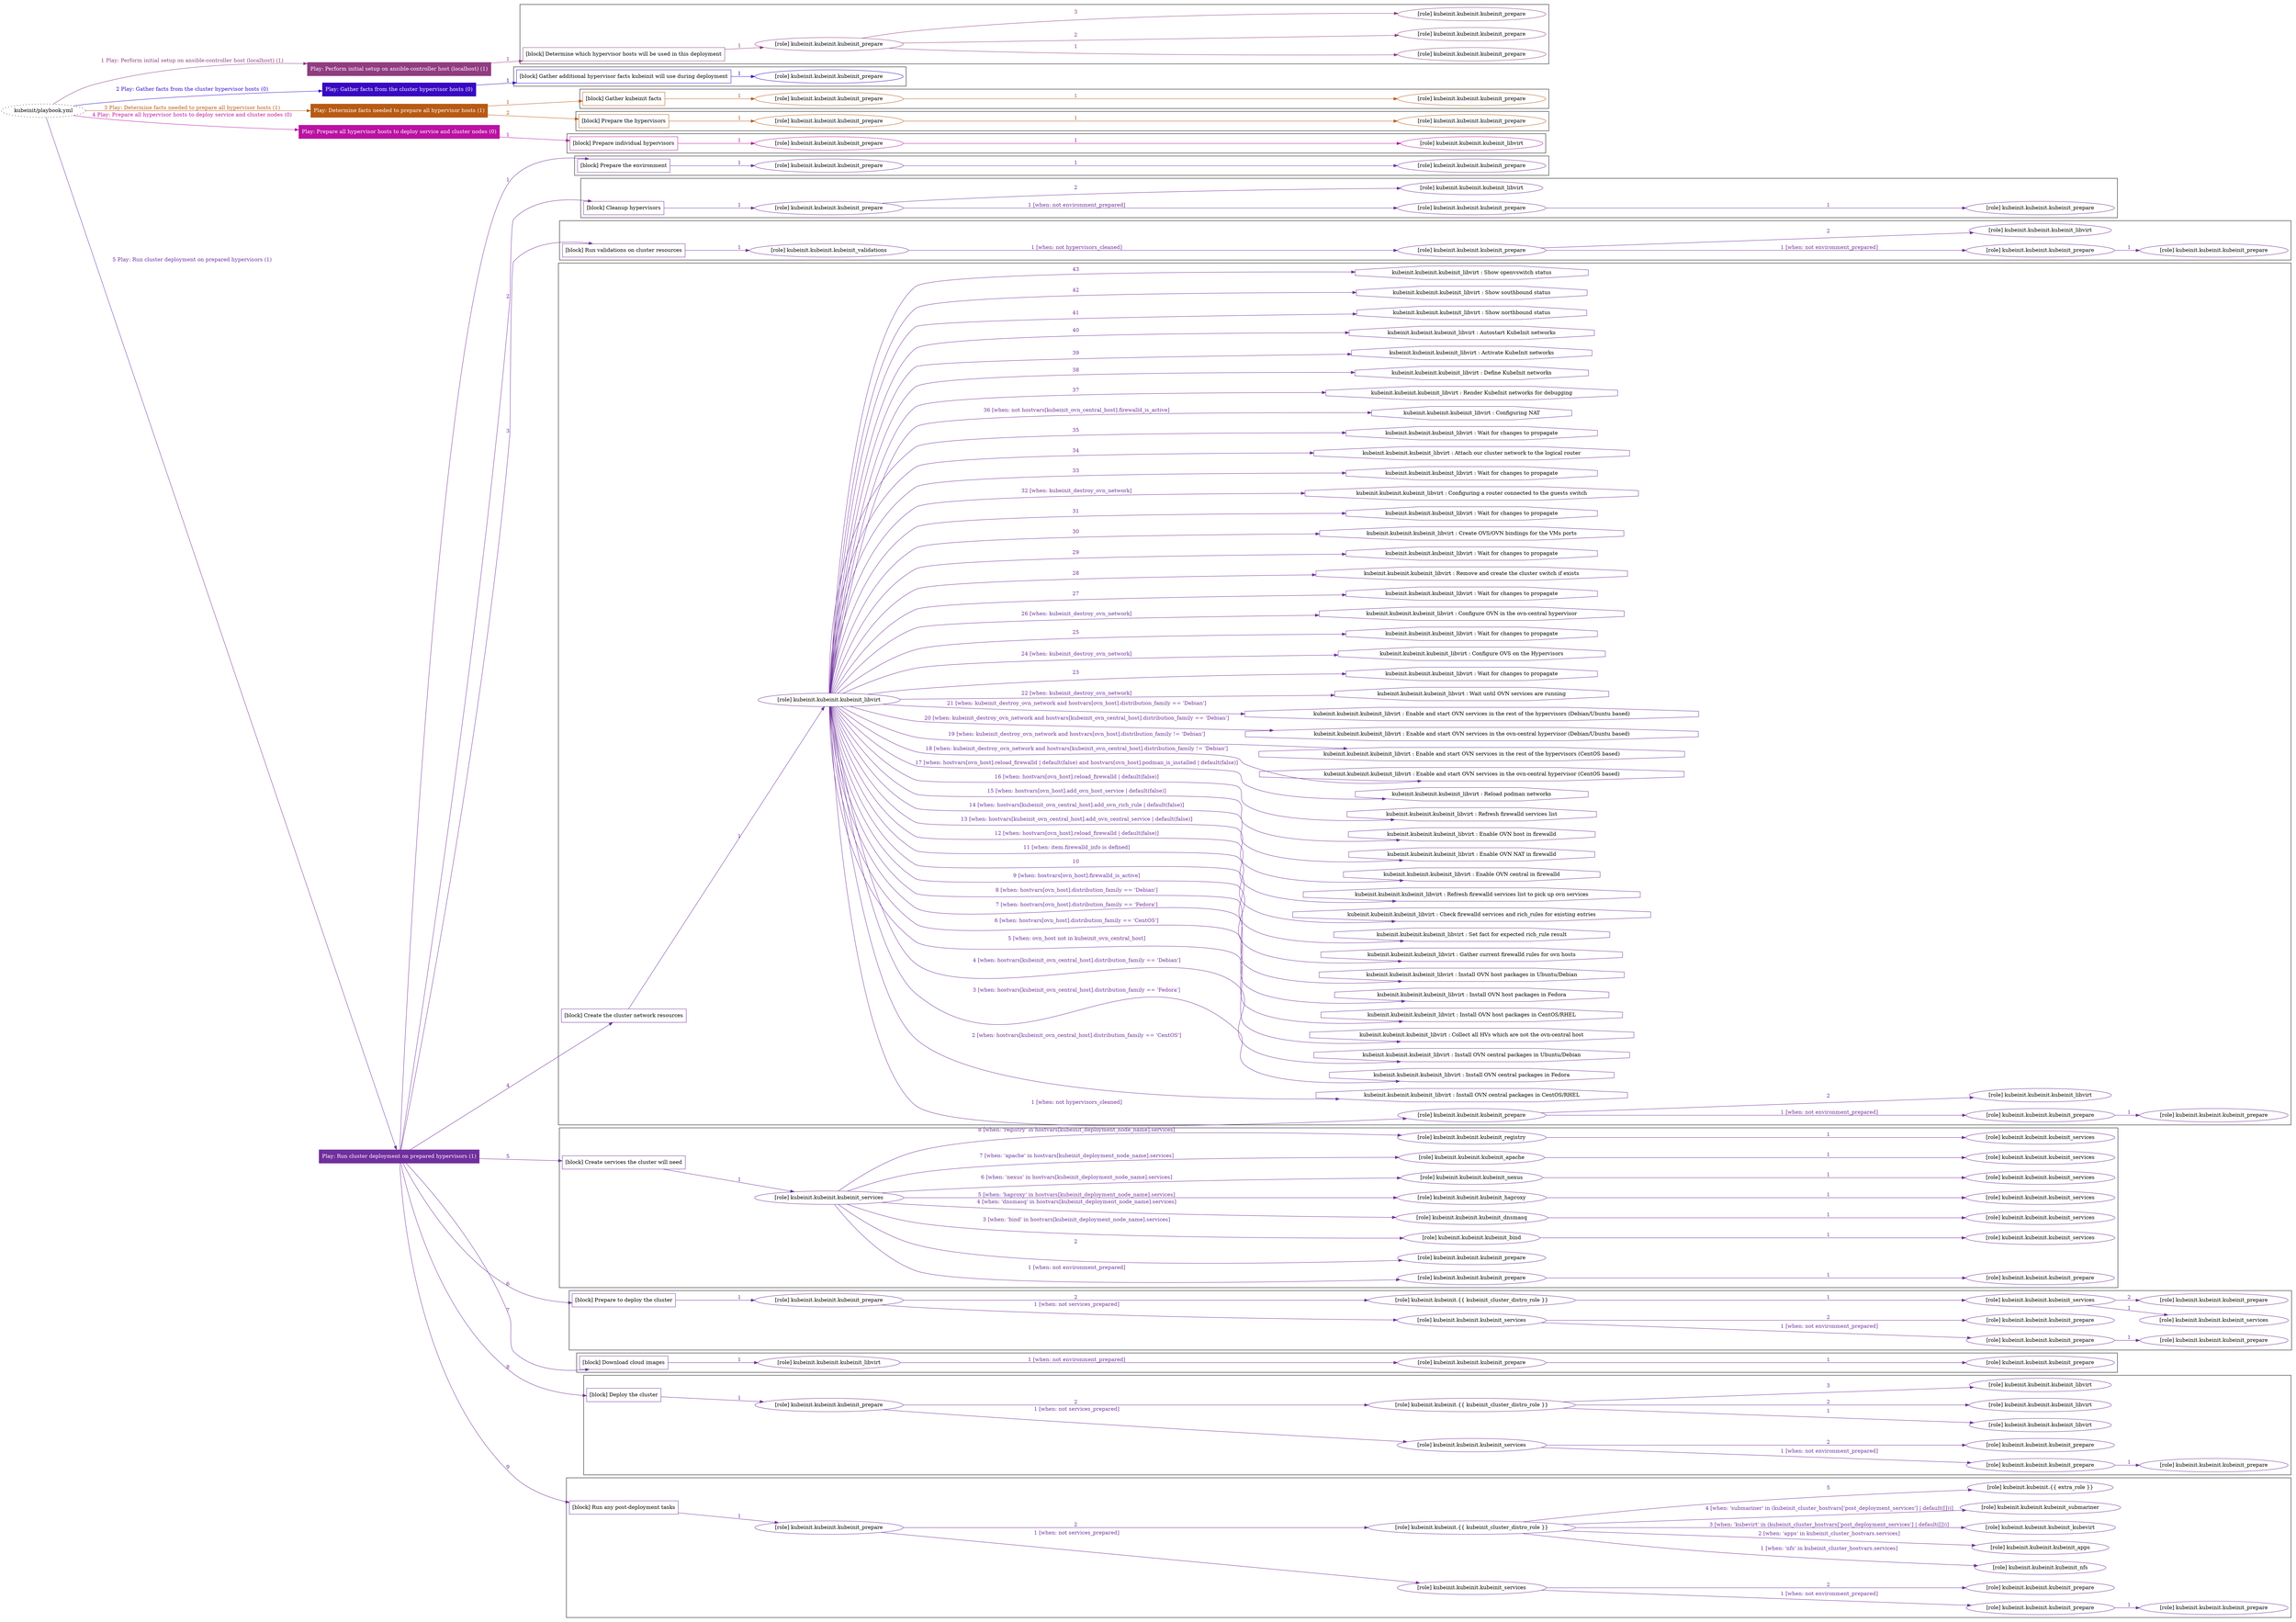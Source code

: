 digraph {
	graph [concentrate=true ordering=in rankdir=LR ratio=fill]
	edge [esep=5 sep=10]
	"kubeinit/playbook.yml" [URL="/home/runner/work/kubeinit/kubeinit/kubeinit/playbook.yml" id=playbook_99a5d1d0 style=dotted]
	"kubeinit/playbook.yml" -> play_e54e8b12 [label="1 Play: Perform initial setup on ansible-controller host (localhost) (1)" color="#903c81" fontcolor="#903c81" id=edge_playbook_99a5d1d0_play_e54e8b12 labeltooltip="1 Play: Perform initial setup on ansible-controller host (localhost) (1)" tooltip="1 Play: Perform initial setup on ansible-controller host (localhost) (1)"]
	subgraph "Play: Perform initial setup on ansible-controller host (localhost) (1)" {
		play_e54e8b12 [label="Play: Perform initial setup on ansible-controller host (localhost) (1)" URL="/home/runner/work/kubeinit/kubeinit/kubeinit/playbook.yml" color="#903c81" fontcolor="#ffffff" id=play_e54e8b12 shape=box style=filled tooltip=localhost]
		play_e54e8b12 -> block_2429ac14 [label=1 color="#903c81" fontcolor="#903c81" id=edge_1_play_e54e8b12_block_2429ac14 labeltooltip=1 tooltip=1]
		subgraph cluster_block_2429ac14 {
			block_2429ac14 [label="[block] Determine which hypervisor hosts will be used in this deployment" URL="/home/runner/work/kubeinit/kubeinit/kubeinit/playbook.yml" color="#903c81" id=block_2429ac14 labeltooltip="Determine which hypervisor hosts will be used in this deployment" shape=box tooltip="Determine which hypervisor hosts will be used in this deployment"]
			block_2429ac14 -> role_c5fb0495 [label="1 " color="#903c81" fontcolor="#903c81" id=edge_1_block_2429ac14_role_c5fb0495 labeltooltip="1 " tooltip="1 "]
			subgraph "kubeinit.kubeinit.kubeinit_prepare" {
				role_c5fb0495 [label="[role] kubeinit.kubeinit.kubeinit_prepare" URL="/home/runner/work/kubeinit/kubeinit/kubeinit/playbook.yml" color="#903c81" id=role_c5fb0495 tooltip="kubeinit.kubeinit.kubeinit_prepare"]
				role_c5fb0495 -> role_c5279177 [label="1 " color="#903c81" fontcolor="#903c81" id=edge_1_role_c5fb0495_role_c5279177 labeltooltip="1 " tooltip="1 "]
				subgraph "kubeinit.kubeinit.kubeinit_prepare" {
					role_c5279177 [label="[role] kubeinit.kubeinit.kubeinit_prepare" URL="/home/runner/.ansible/collections/ansible_collections/kubeinit/kubeinit/roles/kubeinit_prepare/tasks/build_hypervisors_group.yml" color="#903c81" id=role_c5279177 tooltip="kubeinit.kubeinit.kubeinit_prepare"]
				}
				role_c5fb0495 -> role_0084c9b9 [label="2 " color="#903c81" fontcolor="#903c81" id=edge_2_role_c5fb0495_role_0084c9b9 labeltooltip="2 " tooltip="2 "]
				subgraph "kubeinit.kubeinit.kubeinit_prepare" {
					role_0084c9b9 [label="[role] kubeinit.kubeinit.kubeinit_prepare" URL="/home/runner/.ansible/collections/ansible_collections/kubeinit/kubeinit/roles/kubeinit_prepare/tasks/build_hypervisors_group.yml" color="#903c81" id=role_0084c9b9 tooltip="kubeinit.kubeinit.kubeinit_prepare"]
				}
				role_c5fb0495 -> role_bdf15e1d [label="3 " color="#903c81" fontcolor="#903c81" id=edge_3_role_c5fb0495_role_bdf15e1d labeltooltip="3 " tooltip="3 "]
				subgraph "kubeinit.kubeinit.kubeinit_prepare" {
					role_bdf15e1d [label="[role] kubeinit.kubeinit.kubeinit_prepare" URL="/home/runner/.ansible/collections/ansible_collections/kubeinit/kubeinit/roles/kubeinit_prepare/tasks/build_hypervisors_group.yml" color="#903c81" id=role_bdf15e1d tooltip="kubeinit.kubeinit.kubeinit_prepare"]
				}
			}
		}
	}
	"kubeinit/playbook.yml" -> play_c37d13c8 [label="2 Play: Gather facts from the cluster hypervisor hosts (0)" color="#370ac2" fontcolor="#370ac2" id=edge_playbook_99a5d1d0_play_c37d13c8 labeltooltip="2 Play: Gather facts from the cluster hypervisor hosts (0)" tooltip="2 Play: Gather facts from the cluster hypervisor hosts (0)"]
	subgraph "Play: Gather facts from the cluster hypervisor hosts (0)" {
		play_c37d13c8 [label="Play: Gather facts from the cluster hypervisor hosts (0)" URL="/home/runner/work/kubeinit/kubeinit/kubeinit/playbook.yml" color="#370ac2" fontcolor="#ffffff" id=play_c37d13c8 shape=box style=filled tooltip="Play: Gather facts from the cluster hypervisor hosts (0)"]
		play_c37d13c8 -> block_9ecde2c2 [label=1 color="#370ac2" fontcolor="#370ac2" id=edge_1_play_c37d13c8_block_9ecde2c2 labeltooltip=1 tooltip=1]
		subgraph cluster_block_9ecde2c2 {
			block_9ecde2c2 [label="[block] Gather additional hypervisor facts kubeinit will use during deployment" URL="/home/runner/work/kubeinit/kubeinit/kubeinit/playbook.yml" color="#370ac2" id=block_9ecde2c2 labeltooltip="Gather additional hypervisor facts kubeinit will use during deployment" shape=box tooltip="Gather additional hypervisor facts kubeinit will use during deployment"]
			block_9ecde2c2 -> role_1af8ecf5 [label="1 " color="#370ac2" fontcolor="#370ac2" id=edge_1_block_9ecde2c2_role_1af8ecf5 labeltooltip="1 " tooltip="1 "]
			subgraph "kubeinit.kubeinit.kubeinit_prepare" {
				role_1af8ecf5 [label="[role] kubeinit.kubeinit.kubeinit_prepare" URL="/home/runner/work/kubeinit/kubeinit/kubeinit/playbook.yml" color="#370ac2" id=role_1af8ecf5 tooltip="kubeinit.kubeinit.kubeinit_prepare"]
			}
		}
	}
	"kubeinit/playbook.yml" -> play_66fd2070 [label="3 Play: Determine facts needed to prepare all hypervisor hosts (1)" color="#b85a14" fontcolor="#b85a14" id=edge_playbook_99a5d1d0_play_66fd2070 labeltooltip="3 Play: Determine facts needed to prepare all hypervisor hosts (1)" tooltip="3 Play: Determine facts needed to prepare all hypervisor hosts (1)"]
	subgraph "Play: Determine facts needed to prepare all hypervisor hosts (1)" {
		play_66fd2070 [label="Play: Determine facts needed to prepare all hypervisor hosts (1)" URL="/home/runner/work/kubeinit/kubeinit/kubeinit/playbook.yml" color="#b85a14" fontcolor="#ffffff" id=play_66fd2070 shape=box style=filled tooltip=localhost]
		play_66fd2070 -> block_5faaed47 [label=1 color="#b85a14" fontcolor="#b85a14" id=edge_1_play_66fd2070_block_5faaed47 labeltooltip=1 tooltip=1]
		subgraph cluster_block_5faaed47 {
			block_5faaed47 [label="[block] Gather kubeinit facts" URL="/home/runner/work/kubeinit/kubeinit/kubeinit/playbook.yml" color="#b85a14" id=block_5faaed47 labeltooltip="Gather kubeinit facts" shape=box tooltip="Gather kubeinit facts"]
			block_5faaed47 -> role_11594515 [label="1 " color="#b85a14" fontcolor="#b85a14" id=edge_1_block_5faaed47_role_11594515 labeltooltip="1 " tooltip="1 "]
			subgraph "kubeinit.kubeinit.kubeinit_prepare" {
				role_11594515 [label="[role] kubeinit.kubeinit.kubeinit_prepare" URL="/home/runner/work/kubeinit/kubeinit/kubeinit/playbook.yml" color="#b85a14" id=role_11594515 tooltip="kubeinit.kubeinit.kubeinit_prepare"]
				role_11594515 -> role_db79a278 [label="1 " color="#b85a14" fontcolor="#b85a14" id=edge_1_role_11594515_role_db79a278 labeltooltip="1 " tooltip="1 "]
				subgraph "kubeinit.kubeinit.kubeinit_prepare" {
					role_db79a278 [label="[role] kubeinit.kubeinit.kubeinit_prepare" URL="/home/runner/.ansible/collections/ansible_collections/kubeinit/kubeinit/roles/kubeinit_prepare/tasks/gather_kubeinit_facts.yml" color="#b85a14" id=role_db79a278 tooltip="kubeinit.kubeinit.kubeinit_prepare"]
				}
			}
		}
		play_66fd2070 -> block_f9784356 [label=2 color="#b85a14" fontcolor="#b85a14" id=edge_2_play_66fd2070_block_f9784356 labeltooltip=2 tooltip=2]
		subgraph cluster_block_f9784356 {
			block_f9784356 [label="[block] Prepare the hypervisors" URL="/home/runner/work/kubeinit/kubeinit/kubeinit/playbook.yml" color="#b85a14" id=block_f9784356 labeltooltip="Prepare the hypervisors" shape=box tooltip="Prepare the hypervisors"]
			block_f9784356 -> role_f3562bb2 [label="1 " color="#b85a14" fontcolor="#b85a14" id=edge_1_block_f9784356_role_f3562bb2 labeltooltip="1 " tooltip="1 "]
			subgraph "kubeinit.kubeinit.kubeinit_prepare" {
				role_f3562bb2 [label="[role] kubeinit.kubeinit.kubeinit_prepare" URL="/home/runner/work/kubeinit/kubeinit/kubeinit/playbook.yml" color="#b85a14" id=role_f3562bb2 tooltip="kubeinit.kubeinit.kubeinit_prepare"]
				role_f3562bb2 -> role_825d38fe [label="1 " color="#b85a14" fontcolor="#b85a14" id=edge_1_role_f3562bb2_role_825d38fe labeltooltip="1 " tooltip="1 "]
				subgraph "kubeinit.kubeinit.kubeinit_prepare" {
					role_825d38fe [label="[role] kubeinit.kubeinit.kubeinit_prepare" URL="/home/runner/.ansible/collections/ansible_collections/kubeinit/kubeinit/roles/kubeinit_prepare/tasks/gather_kubeinit_facts.yml" color="#b85a14" id=role_825d38fe tooltip="kubeinit.kubeinit.kubeinit_prepare"]
				}
			}
		}
	}
	"kubeinit/playbook.yml" -> play_daabfb35 [label="4 Play: Prepare all hypervisor hosts to deploy service and cluster nodes (0)" color="#bb11a3" fontcolor="#bb11a3" id=edge_playbook_99a5d1d0_play_daabfb35 labeltooltip="4 Play: Prepare all hypervisor hosts to deploy service and cluster nodes (0)" tooltip="4 Play: Prepare all hypervisor hosts to deploy service and cluster nodes (0)"]
	subgraph "Play: Prepare all hypervisor hosts to deploy service and cluster nodes (0)" {
		play_daabfb35 [label="Play: Prepare all hypervisor hosts to deploy service and cluster nodes (0)" URL="/home/runner/work/kubeinit/kubeinit/kubeinit/playbook.yml" color="#bb11a3" fontcolor="#ffffff" id=play_daabfb35 shape=box style=filled tooltip="Play: Prepare all hypervisor hosts to deploy service and cluster nodes (0)"]
		play_daabfb35 -> block_128f4ddb [label=1 color="#bb11a3" fontcolor="#bb11a3" id=edge_1_play_daabfb35_block_128f4ddb labeltooltip=1 tooltip=1]
		subgraph cluster_block_128f4ddb {
			block_128f4ddb [label="[block] Prepare individual hypervisors" URL="/home/runner/work/kubeinit/kubeinit/kubeinit/playbook.yml" color="#bb11a3" id=block_128f4ddb labeltooltip="Prepare individual hypervisors" shape=box tooltip="Prepare individual hypervisors"]
			block_128f4ddb -> role_f1699551 [label="1 " color="#bb11a3" fontcolor="#bb11a3" id=edge_1_block_128f4ddb_role_f1699551 labeltooltip="1 " tooltip="1 "]
			subgraph "kubeinit.kubeinit.kubeinit_prepare" {
				role_f1699551 [label="[role] kubeinit.kubeinit.kubeinit_prepare" URL="/home/runner/work/kubeinit/kubeinit/kubeinit/playbook.yml" color="#bb11a3" id=role_f1699551 tooltip="kubeinit.kubeinit.kubeinit_prepare"]
				role_f1699551 -> role_2d1634e9 [label="1 " color="#bb11a3" fontcolor="#bb11a3" id=edge_1_role_f1699551_role_2d1634e9 labeltooltip="1 " tooltip="1 "]
				subgraph "kubeinit.kubeinit.kubeinit_libvirt" {
					role_2d1634e9 [label="[role] kubeinit.kubeinit.kubeinit_libvirt" URL="/home/runner/.ansible/collections/ansible_collections/kubeinit/kubeinit/roles/kubeinit_prepare/tasks/prepare_hypervisor.yml" color="#bb11a3" id=role_2d1634e9 tooltip="kubeinit.kubeinit.kubeinit_libvirt"]
				}
			}
		}
	}
	"kubeinit/playbook.yml" -> play_b80e1654 [label="5 Play: Run cluster deployment on prepared hypervisors (1)" color="#702f9d" fontcolor="#702f9d" id=edge_playbook_99a5d1d0_play_b80e1654 labeltooltip="5 Play: Run cluster deployment on prepared hypervisors (1)" tooltip="5 Play: Run cluster deployment on prepared hypervisors (1)"]
	subgraph "Play: Run cluster deployment on prepared hypervisors (1)" {
		play_b80e1654 [label="Play: Run cluster deployment on prepared hypervisors (1)" URL="/home/runner/work/kubeinit/kubeinit/kubeinit/playbook.yml" color="#702f9d" fontcolor="#ffffff" id=play_b80e1654 shape=box style=filled tooltip=localhost]
		play_b80e1654 -> block_370f9707 [label=1 color="#702f9d" fontcolor="#702f9d" id=edge_1_play_b80e1654_block_370f9707 labeltooltip=1 tooltip=1]
		subgraph cluster_block_370f9707 {
			block_370f9707 [label="[block] Prepare the environment" URL="/home/runner/work/kubeinit/kubeinit/kubeinit/playbook.yml" color="#702f9d" id=block_370f9707 labeltooltip="Prepare the environment" shape=box tooltip="Prepare the environment"]
			block_370f9707 -> role_c92efc8d [label="1 " color="#702f9d" fontcolor="#702f9d" id=edge_1_block_370f9707_role_c92efc8d labeltooltip="1 " tooltip="1 "]
			subgraph "kubeinit.kubeinit.kubeinit_prepare" {
				role_c92efc8d [label="[role] kubeinit.kubeinit.kubeinit_prepare" URL="/home/runner/work/kubeinit/kubeinit/kubeinit/playbook.yml" color="#702f9d" id=role_c92efc8d tooltip="kubeinit.kubeinit.kubeinit_prepare"]
				role_c92efc8d -> role_5ac4b6e2 [label="1 " color="#702f9d" fontcolor="#702f9d" id=edge_1_role_c92efc8d_role_5ac4b6e2 labeltooltip="1 " tooltip="1 "]
				subgraph "kubeinit.kubeinit.kubeinit_prepare" {
					role_5ac4b6e2 [label="[role] kubeinit.kubeinit.kubeinit_prepare" URL="/home/runner/.ansible/collections/ansible_collections/kubeinit/kubeinit/roles/kubeinit_prepare/tasks/gather_kubeinit_facts.yml" color="#702f9d" id=role_5ac4b6e2 tooltip="kubeinit.kubeinit.kubeinit_prepare"]
				}
			}
		}
		play_b80e1654 -> block_e9d64818 [label=2 color="#702f9d" fontcolor="#702f9d" id=edge_2_play_b80e1654_block_e9d64818 labeltooltip=2 tooltip=2]
		subgraph cluster_block_e9d64818 {
			block_e9d64818 [label="[block] Cleanup hypervisors" URL="/home/runner/work/kubeinit/kubeinit/kubeinit/playbook.yml" color="#702f9d" id=block_e9d64818 labeltooltip="Cleanup hypervisors" shape=box tooltip="Cleanup hypervisors"]
			block_e9d64818 -> role_37d32847 [label="1 " color="#702f9d" fontcolor="#702f9d" id=edge_1_block_e9d64818_role_37d32847 labeltooltip="1 " tooltip="1 "]
			subgraph "kubeinit.kubeinit.kubeinit_prepare" {
				role_37d32847 [label="[role] kubeinit.kubeinit.kubeinit_prepare" URL="/home/runner/work/kubeinit/kubeinit/kubeinit/playbook.yml" color="#702f9d" id=role_37d32847 tooltip="kubeinit.kubeinit.kubeinit_prepare"]
				role_37d32847 -> role_184c3d7b [label="1 [when: not environment_prepared]" color="#702f9d" fontcolor="#702f9d" id=edge_1_role_37d32847_role_184c3d7b labeltooltip="1 [when: not environment_prepared]" tooltip="1 [when: not environment_prepared]"]
				subgraph "kubeinit.kubeinit.kubeinit_prepare" {
					role_184c3d7b [label="[role] kubeinit.kubeinit.kubeinit_prepare" URL="/home/runner/.ansible/collections/ansible_collections/kubeinit/kubeinit/roles/kubeinit_prepare/tasks/cleanup_hypervisors.yml" color="#702f9d" id=role_184c3d7b tooltip="kubeinit.kubeinit.kubeinit_prepare"]
					role_184c3d7b -> role_4d017a8d [label="1 " color="#702f9d" fontcolor="#702f9d" id=edge_1_role_184c3d7b_role_4d017a8d labeltooltip="1 " tooltip="1 "]
					subgraph "kubeinit.kubeinit.kubeinit_prepare" {
						role_4d017a8d [label="[role] kubeinit.kubeinit.kubeinit_prepare" URL="/home/runner/.ansible/collections/ansible_collections/kubeinit/kubeinit/roles/kubeinit_prepare/tasks/gather_kubeinit_facts.yml" color="#702f9d" id=role_4d017a8d tooltip="kubeinit.kubeinit.kubeinit_prepare"]
					}
				}
				role_37d32847 -> role_4b4c628b [label="2 " color="#702f9d" fontcolor="#702f9d" id=edge_2_role_37d32847_role_4b4c628b labeltooltip="2 " tooltip="2 "]
				subgraph "kubeinit.kubeinit.kubeinit_libvirt" {
					role_4b4c628b [label="[role] kubeinit.kubeinit.kubeinit_libvirt" URL="/home/runner/.ansible/collections/ansible_collections/kubeinit/kubeinit/roles/kubeinit_prepare/tasks/cleanup_hypervisors.yml" color="#702f9d" id=role_4b4c628b tooltip="kubeinit.kubeinit.kubeinit_libvirt"]
				}
			}
		}
		play_b80e1654 -> block_76ba685f [label=3 color="#702f9d" fontcolor="#702f9d" id=edge_3_play_b80e1654_block_76ba685f labeltooltip=3 tooltip=3]
		subgraph cluster_block_76ba685f {
			block_76ba685f [label="[block] Run validations on cluster resources" URL="/home/runner/work/kubeinit/kubeinit/kubeinit/playbook.yml" color="#702f9d" id=block_76ba685f labeltooltip="Run validations on cluster resources" shape=box tooltip="Run validations on cluster resources"]
			block_76ba685f -> role_ab787333 [label="1 " color="#702f9d" fontcolor="#702f9d" id=edge_1_block_76ba685f_role_ab787333 labeltooltip="1 " tooltip="1 "]
			subgraph "kubeinit.kubeinit.kubeinit_validations" {
				role_ab787333 [label="[role] kubeinit.kubeinit.kubeinit_validations" URL="/home/runner/work/kubeinit/kubeinit/kubeinit/playbook.yml" color="#702f9d" id=role_ab787333 tooltip="kubeinit.kubeinit.kubeinit_validations"]
				role_ab787333 -> role_2ab1d6a7 [label="1 [when: not hypervisors_cleaned]" color="#702f9d" fontcolor="#702f9d" id=edge_1_role_ab787333_role_2ab1d6a7 labeltooltip="1 [when: not hypervisors_cleaned]" tooltip="1 [when: not hypervisors_cleaned]"]
				subgraph "kubeinit.kubeinit.kubeinit_prepare" {
					role_2ab1d6a7 [label="[role] kubeinit.kubeinit.kubeinit_prepare" URL="/home/runner/.ansible/collections/ansible_collections/kubeinit/kubeinit/roles/kubeinit_validations/tasks/main.yml" color="#702f9d" id=role_2ab1d6a7 tooltip="kubeinit.kubeinit.kubeinit_prepare"]
					role_2ab1d6a7 -> role_60def98e [label="1 [when: not environment_prepared]" color="#702f9d" fontcolor="#702f9d" id=edge_1_role_2ab1d6a7_role_60def98e labeltooltip="1 [when: not environment_prepared]" tooltip="1 [when: not environment_prepared]"]
					subgraph "kubeinit.kubeinit.kubeinit_prepare" {
						role_60def98e [label="[role] kubeinit.kubeinit.kubeinit_prepare" URL="/home/runner/.ansible/collections/ansible_collections/kubeinit/kubeinit/roles/kubeinit_prepare/tasks/cleanup_hypervisors.yml" color="#702f9d" id=role_60def98e tooltip="kubeinit.kubeinit.kubeinit_prepare"]
						role_60def98e -> role_70781cc0 [label="1 " color="#702f9d" fontcolor="#702f9d" id=edge_1_role_60def98e_role_70781cc0 labeltooltip="1 " tooltip="1 "]
						subgraph "kubeinit.kubeinit.kubeinit_prepare" {
							role_70781cc0 [label="[role] kubeinit.kubeinit.kubeinit_prepare" URL="/home/runner/.ansible/collections/ansible_collections/kubeinit/kubeinit/roles/kubeinit_prepare/tasks/gather_kubeinit_facts.yml" color="#702f9d" id=role_70781cc0 tooltip="kubeinit.kubeinit.kubeinit_prepare"]
						}
					}
					role_2ab1d6a7 -> role_c27c23c4 [label="2 " color="#702f9d" fontcolor="#702f9d" id=edge_2_role_2ab1d6a7_role_c27c23c4 labeltooltip="2 " tooltip="2 "]
					subgraph "kubeinit.kubeinit.kubeinit_libvirt" {
						role_c27c23c4 [label="[role] kubeinit.kubeinit.kubeinit_libvirt" URL="/home/runner/.ansible/collections/ansible_collections/kubeinit/kubeinit/roles/kubeinit_prepare/tasks/cleanup_hypervisors.yml" color="#702f9d" id=role_c27c23c4 tooltip="kubeinit.kubeinit.kubeinit_libvirt"]
					}
				}
			}
		}
		play_b80e1654 -> block_789d8833 [label=4 color="#702f9d" fontcolor="#702f9d" id=edge_4_play_b80e1654_block_789d8833 labeltooltip=4 tooltip=4]
		subgraph cluster_block_789d8833 {
			block_789d8833 [label="[block] Create the cluster network resources" URL="/home/runner/work/kubeinit/kubeinit/kubeinit/playbook.yml" color="#702f9d" id=block_789d8833 labeltooltip="Create the cluster network resources" shape=box tooltip="Create the cluster network resources"]
			block_789d8833 -> role_1632d68d [label="1 " color="#702f9d" fontcolor="#702f9d" id=edge_1_block_789d8833_role_1632d68d labeltooltip="1 " tooltip="1 "]
			subgraph "kubeinit.kubeinit.kubeinit_libvirt" {
				role_1632d68d [label="[role] kubeinit.kubeinit.kubeinit_libvirt" URL="/home/runner/work/kubeinit/kubeinit/kubeinit/playbook.yml" color="#702f9d" id=role_1632d68d tooltip="kubeinit.kubeinit.kubeinit_libvirt"]
				role_1632d68d -> role_a6abfad1 [label="1 [when: not hypervisors_cleaned]" color="#702f9d" fontcolor="#702f9d" id=edge_1_role_1632d68d_role_a6abfad1 labeltooltip="1 [when: not hypervisors_cleaned]" tooltip="1 [when: not hypervisors_cleaned]"]
				subgraph "kubeinit.kubeinit.kubeinit_prepare" {
					role_a6abfad1 [label="[role] kubeinit.kubeinit.kubeinit_prepare" URL="/home/runner/.ansible/collections/ansible_collections/kubeinit/kubeinit/roles/kubeinit_libvirt/tasks/create_network.yml" color="#702f9d" id=role_a6abfad1 tooltip="kubeinit.kubeinit.kubeinit_prepare"]
					role_a6abfad1 -> role_dd0c36ee [label="1 [when: not environment_prepared]" color="#702f9d" fontcolor="#702f9d" id=edge_1_role_a6abfad1_role_dd0c36ee labeltooltip="1 [when: not environment_prepared]" tooltip="1 [when: not environment_prepared]"]
					subgraph "kubeinit.kubeinit.kubeinit_prepare" {
						role_dd0c36ee [label="[role] kubeinit.kubeinit.kubeinit_prepare" URL="/home/runner/.ansible/collections/ansible_collections/kubeinit/kubeinit/roles/kubeinit_prepare/tasks/cleanup_hypervisors.yml" color="#702f9d" id=role_dd0c36ee tooltip="kubeinit.kubeinit.kubeinit_prepare"]
						role_dd0c36ee -> role_1e9af60c [label="1 " color="#702f9d" fontcolor="#702f9d" id=edge_1_role_dd0c36ee_role_1e9af60c labeltooltip="1 " tooltip="1 "]
						subgraph "kubeinit.kubeinit.kubeinit_prepare" {
							role_1e9af60c [label="[role] kubeinit.kubeinit.kubeinit_prepare" URL="/home/runner/.ansible/collections/ansible_collections/kubeinit/kubeinit/roles/kubeinit_prepare/tasks/gather_kubeinit_facts.yml" color="#702f9d" id=role_1e9af60c tooltip="kubeinit.kubeinit.kubeinit_prepare"]
						}
					}
					role_a6abfad1 -> role_1c0d7ebc [label="2 " color="#702f9d" fontcolor="#702f9d" id=edge_2_role_a6abfad1_role_1c0d7ebc labeltooltip="2 " tooltip="2 "]
					subgraph "kubeinit.kubeinit.kubeinit_libvirt" {
						role_1c0d7ebc [label="[role] kubeinit.kubeinit.kubeinit_libvirt" URL="/home/runner/.ansible/collections/ansible_collections/kubeinit/kubeinit/roles/kubeinit_prepare/tasks/cleanup_hypervisors.yml" color="#702f9d" id=role_1c0d7ebc tooltip="kubeinit.kubeinit.kubeinit_libvirt"]
					}
				}
				task_69f8d2dc [label="kubeinit.kubeinit.kubeinit_libvirt : Install OVN central packages in CentOS/RHEL" URL="/home/runner/.ansible/collections/ansible_collections/kubeinit/kubeinit/roles/kubeinit_libvirt/tasks/create_network.yml" color="#702f9d" id=task_69f8d2dc shape=octagon tooltip="kubeinit.kubeinit.kubeinit_libvirt : Install OVN central packages in CentOS/RHEL"]
				role_1632d68d -> task_69f8d2dc [label="2 [when: hostvars[kubeinit_ovn_central_host].distribution_family == 'CentOS']" color="#702f9d" fontcolor="#702f9d" id=edge_2_role_1632d68d_task_69f8d2dc labeltooltip="2 [when: hostvars[kubeinit_ovn_central_host].distribution_family == 'CentOS']" tooltip="2 [when: hostvars[kubeinit_ovn_central_host].distribution_family == 'CentOS']"]
				task_fcceac4d [label="kubeinit.kubeinit.kubeinit_libvirt : Install OVN central packages in Fedora" URL="/home/runner/.ansible/collections/ansible_collections/kubeinit/kubeinit/roles/kubeinit_libvirt/tasks/create_network.yml" color="#702f9d" id=task_fcceac4d shape=octagon tooltip="kubeinit.kubeinit.kubeinit_libvirt : Install OVN central packages in Fedora"]
				role_1632d68d -> task_fcceac4d [label="3 [when: hostvars[kubeinit_ovn_central_host].distribution_family == 'Fedora']" color="#702f9d" fontcolor="#702f9d" id=edge_3_role_1632d68d_task_fcceac4d labeltooltip="3 [when: hostvars[kubeinit_ovn_central_host].distribution_family == 'Fedora']" tooltip="3 [when: hostvars[kubeinit_ovn_central_host].distribution_family == 'Fedora']"]
				task_8edee015 [label="kubeinit.kubeinit.kubeinit_libvirt : Install OVN central packages in Ubuntu/Debian" URL="/home/runner/.ansible/collections/ansible_collections/kubeinit/kubeinit/roles/kubeinit_libvirt/tasks/create_network.yml" color="#702f9d" id=task_8edee015 shape=octagon tooltip="kubeinit.kubeinit.kubeinit_libvirt : Install OVN central packages in Ubuntu/Debian"]
				role_1632d68d -> task_8edee015 [label="4 [when: hostvars[kubeinit_ovn_central_host].distribution_family == 'Debian']" color="#702f9d" fontcolor="#702f9d" id=edge_4_role_1632d68d_task_8edee015 labeltooltip="4 [when: hostvars[kubeinit_ovn_central_host].distribution_family == 'Debian']" tooltip="4 [when: hostvars[kubeinit_ovn_central_host].distribution_family == 'Debian']"]
				task_63bc1261 [label="kubeinit.kubeinit.kubeinit_libvirt : Collect all HVs which are not the ovn-central host" URL="/home/runner/.ansible/collections/ansible_collections/kubeinit/kubeinit/roles/kubeinit_libvirt/tasks/create_network.yml" color="#702f9d" id=task_63bc1261 shape=octagon tooltip="kubeinit.kubeinit.kubeinit_libvirt : Collect all HVs which are not the ovn-central host"]
				role_1632d68d -> task_63bc1261 [label="5 [when: ovn_host not in kubeinit_ovn_central_host]" color="#702f9d" fontcolor="#702f9d" id=edge_5_role_1632d68d_task_63bc1261 labeltooltip="5 [when: ovn_host not in kubeinit_ovn_central_host]" tooltip="5 [when: ovn_host not in kubeinit_ovn_central_host]"]
				task_5999ed69 [label="kubeinit.kubeinit.kubeinit_libvirt : Install OVN host packages in CentOS/RHEL" URL="/home/runner/.ansible/collections/ansible_collections/kubeinit/kubeinit/roles/kubeinit_libvirt/tasks/create_network.yml" color="#702f9d" id=task_5999ed69 shape=octagon tooltip="kubeinit.kubeinit.kubeinit_libvirt : Install OVN host packages in CentOS/RHEL"]
				role_1632d68d -> task_5999ed69 [label="6 [when: hostvars[ovn_host].distribution_family == 'CentOS']" color="#702f9d" fontcolor="#702f9d" id=edge_6_role_1632d68d_task_5999ed69 labeltooltip="6 [when: hostvars[ovn_host].distribution_family == 'CentOS']" tooltip="6 [when: hostvars[ovn_host].distribution_family == 'CentOS']"]
				task_32e1c340 [label="kubeinit.kubeinit.kubeinit_libvirt : Install OVN host packages in Fedora" URL="/home/runner/.ansible/collections/ansible_collections/kubeinit/kubeinit/roles/kubeinit_libvirt/tasks/create_network.yml" color="#702f9d" id=task_32e1c340 shape=octagon tooltip="kubeinit.kubeinit.kubeinit_libvirt : Install OVN host packages in Fedora"]
				role_1632d68d -> task_32e1c340 [label="7 [when: hostvars[ovn_host].distribution_family == 'Fedora']" color="#702f9d" fontcolor="#702f9d" id=edge_7_role_1632d68d_task_32e1c340 labeltooltip="7 [when: hostvars[ovn_host].distribution_family == 'Fedora']" tooltip="7 [when: hostvars[ovn_host].distribution_family == 'Fedora']"]
				task_b3adcd8b [label="kubeinit.kubeinit.kubeinit_libvirt : Install OVN host packages in Ubuntu/Debian" URL="/home/runner/.ansible/collections/ansible_collections/kubeinit/kubeinit/roles/kubeinit_libvirt/tasks/create_network.yml" color="#702f9d" id=task_b3adcd8b shape=octagon tooltip="kubeinit.kubeinit.kubeinit_libvirt : Install OVN host packages in Ubuntu/Debian"]
				role_1632d68d -> task_b3adcd8b [label="8 [when: hostvars[ovn_host].distribution_family == 'Debian']" color="#702f9d" fontcolor="#702f9d" id=edge_8_role_1632d68d_task_b3adcd8b labeltooltip="8 [when: hostvars[ovn_host].distribution_family == 'Debian']" tooltip="8 [when: hostvars[ovn_host].distribution_family == 'Debian']"]
				task_c996da13 [label="kubeinit.kubeinit.kubeinit_libvirt : Gather current firewalld rules for ovn hosts" URL="/home/runner/.ansible/collections/ansible_collections/kubeinit/kubeinit/roles/kubeinit_libvirt/tasks/create_network.yml" color="#702f9d" id=task_c996da13 shape=octagon tooltip="kubeinit.kubeinit.kubeinit_libvirt : Gather current firewalld rules for ovn hosts"]
				role_1632d68d -> task_c996da13 [label="9 [when: hostvars[ovn_host].firewalld_is_active]" color="#702f9d" fontcolor="#702f9d" id=edge_9_role_1632d68d_task_c996da13 labeltooltip="9 [when: hostvars[ovn_host].firewalld_is_active]" tooltip="9 [when: hostvars[ovn_host].firewalld_is_active]"]
				task_1dfa1575 [label="kubeinit.kubeinit.kubeinit_libvirt : Set fact for expected rich_rule result" URL="/home/runner/.ansible/collections/ansible_collections/kubeinit/kubeinit/roles/kubeinit_libvirt/tasks/create_network.yml" color="#702f9d" id=task_1dfa1575 shape=octagon tooltip="kubeinit.kubeinit.kubeinit_libvirt : Set fact for expected rich_rule result"]
				role_1632d68d -> task_1dfa1575 [label="10 " color="#702f9d" fontcolor="#702f9d" id=edge_10_role_1632d68d_task_1dfa1575 labeltooltip="10 " tooltip="10 "]
				task_03d5db17 [label="kubeinit.kubeinit.kubeinit_libvirt : Check firewalld services and rich_rules for existing entries" URL="/home/runner/.ansible/collections/ansible_collections/kubeinit/kubeinit/roles/kubeinit_libvirt/tasks/create_network.yml" color="#702f9d" id=task_03d5db17 shape=octagon tooltip="kubeinit.kubeinit.kubeinit_libvirt : Check firewalld services and rich_rules for existing entries"]
				role_1632d68d -> task_03d5db17 [label="11 [when: item.firewalld_info is defined]" color="#702f9d" fontcolor="#702f9d" id=edge_11_role_1632d68d_task_03d5db17 labeltooltip="11 [when: item.firewalld_info is defined]" tooltip="11 [when: item.firewalld_info is defined]"]
				task_15fe9494 [label="kubeinit.kubeinit.kubeinit_libvirt : Refresh firewalld services list to pick up ovn services" URL="/home/runner/.ansible/collections/ansible_collections/kubeinit/kubeinit/roles/kubeinit_libvirt/tasks/create_network.yml" color="#702f9d" id=task_15fe9494 shape=octagon tooltip="kubeinit.kubeinit.kubeinit_libvirt : Refresh firewalld services list to pick up ovn services"]
				role_1632d68d -> task_15fe9494 [label="12 [when: hostvars[ovn_host].reload_firewalld | default(false)]" color="#702f9d" fontcolor="#702f9d" id=edge_12_role_1632d68d_task_15fe9494 labeltooltip="12 [when: hostvars[ovn_host].reload_firewalld | default(false)]" tooltip="12 [when: hostvars[ovn_host].reload_firewalld | default(false)]"]
				task_9ac6e275 [label="kubeinit.kubeinit.kubeinit_libvirt : Enable OVN central in firewalld" URL="/home/runner/.ansible/collections/ansible_collections/kubeinit/kubeinit/roles/kubeinit_libvirt/tasks/create_network.yml" color="#702f9d" id=task_9ac6e275 shape=octagon tooltip="kubeinit.kubeinit.kubeinit_libvirt : Enable OVN central in firewalld"]
				role_1632d68d -> task_9ac6e275 [label="13 [when: hostvars[kubeinit_ovn_central_host].add_ovn_central_service | default(false)]" color="#702f9d" fontcolor="#702f9d" id=edge_13_role_1632d68d_task_9ac6e275 labeltooltip="13 [when: hostvars[kubeinit_ovn_central_host].add_ovn_central_service | default(false)]" tooltip="13 [when: hostvars[kubeinit_ovn_central_host].add_ovn_central_service | default(false)]"]
				task_29a3aeff [label="kubeinit.kubeinit.kubeinit_libvirt : Enable OVN NAT in firewalld" URL="/home/runner/.ansible/collections/ansible_collections/kubeinit/kubeinit/roles/kubeinit_libvirt/tasks/create_network.yml" color="#702f9d" id=task_29a3aeff shape=octagon tooltip="kubeinit.kubeinit.kubeinit_libvirt : Enable OVN NAT in firewalld"]
				role_1632d68d -> task_29a3aeff [label="14 [when: hostvars[kubeinit_ovn_central_host].add_ovn_rich_rule | default(false)]" color="#702f9d" fontcolor="#702f9d" id=edge_14_role_1632d68d_task_29a3aeff labeltooltip="14 [when: hostvars[kubeinit_ovn_central_host].add_ovn_rich_rule | default(false)]" tooltip="14 [when: hostvars[kubeinit_ovn_central_host].add_ovn_rich_rule | default(false)]"]
				task_e44db845 [label="kubeinit.kubeinit.kubeinit_libvirt : Enable OVN host in firewalld" URL="/home/runner/.ansible/collections/ansible_collections/kubeinit/kubeinit/roles/kubeinit_libvirt/tasks/create_network.yml" color="#702f9d" id=task_e44db845 shape=octagon tooltip="kubeinit.kubeinit.kubeinit_libvirt : Enable OVN host in firewalld"]
				role_1632d68d -> task_e44db845 [label="15 [when: hostvars[ovn_host].add_ovn_host_service | default(false)]" color="#702f9d" fontcolor="#702f9d" id=edge_15_role_1632d68d_task_e44db845 labeltooltip="15 [when: hostvars[ovn_host].add_ovn_host_service | default(false)]" tooltip="15 [when: hostvars[ovn_host].add_ovn_host_service | default(false)]"]
				task_fceae8ea [label="kubeinit.kubeinit.kubeinit_libvirt : Refresh firewalld services list" URL="/home/runner/.ansible/collections/ansible_collections/kubeinit/kubeinit/roles/kubeinit_libvirt/tasks/create_network.yml" color="#702f9d" id=task_fceae8ea shape=octagon tooltip="kubeinit.kubeinit.kubeinit_libvirt : Refresh firewalld services list"]
				role_1632d68d -> task_fceae8ea [label="16 [when: hostvars[ovn_host].reload_firewalld | default(false)]" color="#702f9d" fontcolor="#702f9d" id=edge_16_role_1632d68d_task_fceae8ea labeltooltip="16 [when: hostvars[ovn_host].reload_firewalld | default(false)]" tooltip="16 [when: hostvars[ovn_host].reload_firewalld | default(false)]"]
				task_2486d59b [label="kubeinit.kubeinit.kubeinit_libvirt : Reload podman networks" URL="/home/runner/.ansible/collections/ansible_collections/kubeinit/kubeinit/roles/kubeinit_libvirt/tasks/create_network.yml" color="#702f9d" id=task_2486d59b shape=octagon tooltip="kubeinit.kubeinit.kubeinit_libvirt : Reload podman networks"]
				role_1632d68d -> task_2486d59b [label="17 [when: hostvars[ovn_host].reload_firewalld | default(false) and hostvars[ovn_host].podman_is_installed | default(false)]" color="#702f9d" fontcolor="#702f9d" id=edge_17_role_1632d68d_task_2486d59b labeltooltip="17 [when: hostvars[ovn_host].reload_firewalld | default(false) and hostvars[ovn_host].podman_is_installed | default(false)]" tooltip="17 [when: hostvars[ovn_host].reload_firewalld | default(false) and hostvars[ovn_host].podman_is_installed | default(false)]"]
				task_d7a4d697 [label="kubeinit.kubeinit.kubeinit_libvirt : Enable and start OVN services in the ovn-central hypervisor (CentOS based)" URL="/home/runner/.ansible/collections/ansible_collections/kubeinit/kubeinit/roles/kubeinit_libvirt/tasks/create_network.yml" color="#702f9d" id=task_d7a4d697 shape=octagon tooltip="kubeinit.kubeinit.kubeinit_libvirt : Enable and start OVN services in the ovn-central hypervisor (CentOS based)"]
				role_1632d68d -> task_d7a4d697 [label="18 [when: kubeinit_destroy_ovn_network and hostvars[kubeinit_ovn_central_host].distribution_family != 'Debian']" color="#702f9d" fontcolor="#702f9d" id=edge_18_role_1632d68d_task_d7a4d697 labeltooltip="18 [when: kubeinit_destroy_ovn_network and hostvars[kubeinit_ovn_central_host].distribution_family != 'Debian']" tooltip="18 [when: kubeinit_destroy_ovn_network and hostvars[kubeinit_ovn_central_host].distribution_family != 'Debian']"]
				task_9c242808 [label="kubeinit.kubeinit.kubeinit_libvirt : Enable and start OVN services in the rest of the hypervisors (CentOS based)" URL="/home/runner/.ansible/collections/ansible_collections/kubeinit/kubeinit/roles/kubeinit_libvirt/tasks/create_network.yml" color="#702f9d" id=task_9c242808 shape=octagon tooltip="kubeinit.kubeinit.kubeinit_libvirt : Enable and start OVN services in the rest of the hypervisors (CentOS based)"]
				role_1632d68d -> task_9c242808 [label="19 [when: kubeinit_destroy_ovn_network and hostvars[ovn_host].distribution_family != 'Debian']" color="#702f9d" fontcolor="#702f9d" id=edge_19_role_1632d68d_task_9c242808 labeltooltip="19 [when: kubeinit_destroy_ovn_network and hostvars[ovn_host].distribution_family != 'Debian']" tooltip="19 [when: kubeinit_destroy_ovn_network and hostvars[ovn_host].distribution_family != 'Debian']"]
				task_9e7a7516 [label="kubeinit.kubeinit.kubeinit_libvirt : Enable and start OVN services in the ovn-central hypervisor (Debian/Ubuntu based)" URL="/home/runner/.ansible/collections/ansible_collections/kubeinit/kubeinit/roles/kubeinit_libvirt/tasks/create_network.yml" color="#702f9d" id=task_9e7a7516 shape=octagon tooltip="kubeinit.kubeinit.kubeinit_libvirt : Enable and start OVN services in the ovn-central hypervisor (Debian/Ubuntu based)"]
				role_1632d68d -> task_9e7a7516 [label="20 [when: kubeinit_destroy_ovn_network and hostvars[kubeinit_ovn_central_host].distribution_family == 'Debian']" color="#702f9d" fontcolor="#702f9d" id=edge_20_role_1632d68d_task_9e7a7516 labeltooltip="20 [when: kubeinit_destroy_ovn_network and hostvars[kubeinit_ovn_central_host].distribution_family == 'Debian']" tooltip="20 [when: kubeinit_destroy_ovn_network and hostvars[kubeinit_ovn_central_host].distribution_family == 'Debian']"]
				task_6f71b12b [label="kubeinit.kubeinit.kubeinit_libvirt : Enable and start OVN services in the rest of the hypervisors (Debian/Ubuntu based)" URL="/home/runner/.ansible/collections/ansible_collections/kubeinit/kubeinit/roles/kubeinit_libvirt/tasks/create_network.yml" color="#702f9d" id=task_6f71b12b shape=octagon tooltip="kubeinit.kubeinit.kubeinit_libvirt : Enable and start OVN services in the rest of the hypervisors (Debian/Ubuntu based)"]
				role_1632d68d -> task_6f71b12b [label="21 [when: kubeinit_destroy_ovn_network and hostvars[ovn_host].distribution_family == 'Debian']" color="#702f9d" fontcolor="#702f9d" id=edge_21_role_1632d68d_task_6f71b12b labeltooltip="21 [when: kubeinit_destroy_ovn_network and hostvars[ovn_host].distribution_family == 'Debian']" tooltip="21 [when: kubeinit_destroy_ovn_network and hostvars[ovn_host].distribution_family == 'Debian']"]
				task_84f59435 [label="kubeinit.kubeinit.kubeinit_libvirt : Wait until OVN services are running" URL="/home/runner/.ansible/collections/ansible_collections/kubeinit/kubeinit/roles/kubeinit_libvirt/tasks/create_network.yml" color="#702f9d" id=task_84f59435 shape=octagon tooltip="kubeinit.kubeinit.kubeinit_libvirt : Wait until OVN services are running"]
				role_1632d68d -> task_84f59435 [label="22 [when: kubeinit_destroy_ovn_network]" color="#702f9d" fontcolor="#702f9d" id=edge_22_role_1632d68d_task_84f59435 labeltooltip="22 [when: kubeinit_destroy_ovn_network]" tooltip="22 [when: kubeinit_destroy_ovn_network]"]
				task_488ff6ca [label="kubeinit.kubeinit.kubeinit_libvirt : Wait for changes to propagate" URL="/home/runner/.ansible/collections/ansible_collections/kubeinit/kubeinit/roles/kubeinit_libvirt/tasks/create_network.yml" color="#702f9d" id=task_488ff6ca shape=octagon tooltip="kubeinit.kubeinit.kubeinit_libvirt : Wait for changes to propagate"]
				role_1632d68d -> task_488ff6ca [label="23 " color="#702f9d" fontcolor="#702f9d" id=edge_23_role_1632d68d_task_488ff6ca labeltooltip="23 " tooltip="23 "]
				task_d4a4a249 [label="kubeinit.kubeinit.kubeinit_libvirt : Configure OVS on the Hypervisors" URL="/home/runner/.ansible/collections/ansible_collections/kubeinit/kubeinit/roles/kubeinit_libvirt/tasks/create_network.yml" color="#702f9d" id=task_d4a4a249 shape=octagon tooltip="kubeinit.kubeinit.kubeinit_libvirt : Configure OVS on the Hypervisors"]
				role_1632d68d -> task_d4a4a249 [label="24 [when: kubeinit_destroy_ovn_network]" color="#702f9d" fontcolor="#702f9d" id=edge_24_role_1632d68d_task_d4a4a249 labeltooltip="24 [when: kubeinit_destroy_ovn_network]" tooltip="24 [when: kubeinit_destroy_ovn_network]"]
				task_135f12c2 [label="kubeinit.kubeinit.kubeinit_libvirt : Wait for changes to propagate" URL="/home/runner/.ansible/collections/ansible_collections/kubeinit/kubeinit/roles/kubeinit_libvirt/tasks/create_network.yml" color="#702f9d" id=task_135f12c2 shape=octagon tooltip="kubeinit.kubeinit.kubeinit_libvirt : Wait for changes to propagate"]
				role_1632d68d -> task_135f12c2 [label="25 " color="#702f9d" fontcolor="#702f9d" id=edge_25_role_1632d68d_task_135f12c2 labeltooltip="25 " tooltip="25 "]
				task_9440d9a3 [label="kubeinit.kubeinit.kubeinit_libvirt : Configure OVN in the ovn-central hypervisor" URL="/home/runner/.ansible/collections/ansible_collections/kubeinit/kubeinit/roles/kubeinit_libvirt/tasks/create_network.yml" color="#702f9d" id=task_9440d9a3 shape=octagon tooltip="kubeinit.kubeinit.kubeinit_libvirt : Configure OVN in the ovn-central hypervisor"]
				role_1632d68d -> task_9440d9a3 [label="26 [when: kubeinit_destroy_ovn_network]" color="#702f9d" fontcolor="#702f9d" id=edge_26_role_1632d68d_task_9440d9a3 labeltooltip="26 [when: kubeinit_destroy_ovn_network]" tooltip="26 [when: kubeinit_destroy_ovn_network]"]
				task_b8cf78e4 [label="kubeinit.kubeinit.kubeinit_libvirt : Wait for changes to propagate" URL="/home/runner/.ansible/collections/ansible_collections/kubeinit/kubeinit/roles/kubeinit_libvirt/tasks/create_network.yml" color="#702f9d" id=task_b8cf78e4 shape=octagon tooltip="kubeinit.kubeinit.kubeinit_libvirt : Wait for changes to propagate"]
				role_1632d68d -> task_b8cf78e4 [label="27 " color="#702f9d" fontcolor="#702f9d" id=edge_27_role_1632d68d_task_b8cf78e4 labeltooltip="27 " tooltip="27 "]
				task_33cb556f [label="kubeinit.kubeinit.kubeinit_libvirt : Remove and create the cluster switch if exists" URL="/home/runner/.ansible/collections/ansible_collections/kubeinit/kubeinit/roles/kubeinit_libvirt/tasks/create_network.yml" color="#702f9d" id=task_33cb556f shape=octagon tooltip="kubeinit.kubeinit.kubeinit_libvirt : Remove and create the cluster switch if exists"]
				role_1632d68d -> task_33cb556f [label="28 " color="#702f9d" fontcolor="#702f9d" id=edge_28_role_1632d68d_task_33cb556f labeltooltip="28 " tooltip="28 "]
				task_e25e7e87 [label="kubeinit.kubeinit.kubeinit_libvirt : Wait for changes to propagate" URL="/home/runner/.ansible/collections/ansible_collections/kubeinit/kubeinit/roles/kubeinit_libvirt/tasks/create_network.yml" color="#702f9d" id=task_e25e7e87 shape=octagon tooltip="kubeinit.kubeinit.kubeinit_libvirt : Wait for changes to propagate"]
				role_1632d68d -> task_e25e7e87 [label="29 " color="#702f9d" fontcolor="#702f9d" id=edge_29_role_1632d68d_task_e25e7e87 labeltooltip="29 " tooltip="29 "]
				task_d6d6f165 [label="kubeinit.kubeinit.kubeinit_libvirt : Create OVS/OVN bindings for the VMs ports" URL="/home/runner/.ansible/collections/ansible_collections/kubeinit/kubeinit/roles/kubeinit_libvirt/tasks/create_network.yml" color="#702f9d" id=task_d6d6f165 shape=octagon tooltip="kubeinit.kubeinit.kubeinit_libvirt : Create OVS/OVN bindings for the VMs ports"]
				role_1632d68d -> task_d6d6f165 [label="30 " color="#702f9d" fontcolor="#702f9d" id=edge_30_role_1632d68d_task_d6d6f165 labeltooltip="30 " tooltip="30 "]
				task_96f09246 [label="kubeinit.kubeinit.kubeinit_libvirt : Wait for changes to propagate" URL="/home/runner/.ansible/collections/ansible_collections/kubeinit/kubeinit/roles/kubeinit_libvirt/tasks/create_network.yml" color="#702f9d" id=task_96f09246 shape=octagon tooltip="kubeinit.kubeinit.kubeinit_libvirt : Wait for changes to propagate"]
				role_1632d68d -> task_96f09246 [label="31 " color="#702f9d" fontcolor="#702f9d" id=edge_31_role_1632d68d_task_96f09246 labeltooltip="31 " tooltip="31 "]
				task_20ca5e1c [label="kubeinit.kubeinit.kubeinit_libvirt : Configuring a router connected to the guests switch" URL="/home/runner/.ansible/collections/ansible_collections/kubeinit/kubeinit/roles/kubeinit_libvirt/tasks/create_network.yml" color="#702f9d" id=task_20ca5e1c shape=octagon tooltip="kubeinit.kubeinit.kubeinit_libvirt : Configuring a router connected to the guests switch"]
				role_1632d68d -> task_20ca5e1c [label="32 [when: kubeinit_destroy_ovn_network]" color="#702f9d" fontcolor="#702f9d" id=edge_32_role_1632d68d_task_20ca5e1c labeltooltip="32 [when: kubeinit_destroy_ovn_network]" tooltip="32 [when: kubeinit_destroy_ovn_network]"]
				task_a703e8ca [label="kubeinit.kubeinit.kubeinit_libvirt : Wait for changes to propagate" URL="/home/runner/.ansible/collections/ansible_collections/kubeinit/kubeinit/roles/kubeinit_libvirt/tasks/create_network.yml" color="#702f9d" id=task_a703e8ca shape=octagon tooltip="kubeinit.kubeinit.kubeinit_libvirt : Wait for changes to propagate"]
				role_1632d68d -> task_a703e8ca [label="33 " color="#702f9d" fontcolor="#702f9d" id=edge_33_role_1632d68d_task_a703e8ca labeltooltip="33 " tooltip="33 "]
				task_60f0f4da [label="kubeinit.kubeinit.kubeinit_libvirt : Attach our cluster network to the logical router" URL="/home/runner/.ansible/collections/ansible_collections/kubeinit/kubeinit/roles/kubeinit_libvirt/tasks/create_network.yml" color="#702f9d" id=task_60f0f4da shape=octagon tooltip="kubeinit.kubeinit.kubeinit_libvirt : Attach our cluster network to the logical router"]
				role_1632d68d -> task_60f0f4da [label="34 " color="#702f9d" fontcolor="#702f9d" id=edge_34_role_1632d68d_task_60f0f4da labeltooltip="34 " tooltip="34 "]
				task_7f3b0035 [label="kubeinit.kubeinit.kubeinit_libvirt : Wait for changes to propagate" URL="/home/runner/.ansible/collections/ansible_collections/kubeinit/kubeinit/roles/kubeinit_libvirt/tasks/create_network.yml" color="#702f9d" id=task_7f3b0035 shape=octagon tooltip="kubeinit.kubeinit.kubeinit_libvirt : Wait for changes to propagate"]
				role_1632d68d -> task_7f3b0035 [label="35 " color="#702f9d" fontcolor="#702f9d" id=edge_35_role_1632d68d_task_7f3b0035 labeltooltip="35 " tooltip="35 "]
				task_b80c67d9 [label="kubeinit.kubeinit.kubeinit_libvirt : Configuring NAT" URL="/home/runner/.ansible/collections/ansible_collections/kubeinit/kubeinit/roles/kubeinit_libvirt/tasks/create_network.yml" color="#702f9d" id=task_b80c67d9 shape=octagon tooltip="kubeinit.kubeinit.kubeinit_libvirt : Configuring NAT"]
				role_1632d68d -> task_b80c67d9 [label="36 [when: not hostvars[kubeinit_ovn_central_host].firewalld_is_active]" color="#702f9d" fontcolor="#702f9d" id=edge_36_role_1632d68d_task_b80c67d9 labeltooltip="36 [when: not hostvars[kubeinit_ovn_central_host].firewalld_is_active]" tooltip="36 [when: not hostvars[kubeinit_ovn_central_host].firewalld_is_active]"]
				task_df44832d [label="kubeinit.kubeinit.kubeinit_libvirt : Render KubeInit networks for debugging" URL="/home/runner/.ansible/collections/ansible_collections/kubeinit/kubeinit/roles/kubeinit_libvirt/tasks/create_network.yml" color="#702f9d" id=task_df44832d shape=octagon tooltip="kubeinit.kubeinit.kubeinit_libvirt : Render KubeInit networks for debugging"]
				role_1632d68d -> task_df44832d [label="37 " color="#702f9d" fontcolor="#702f9d" id=edge_37_role_1632d68d_task_df44832d labeltooltip="37 " tooltip="37 "]
				task_8b4e1021 [label="kubeinit.kubeinit.kubeinit_libvirt : Define KubeInit networks" URL="/home/runner/.ansible/collections/ansible_collections/kubeinit/kubeinit/roles/kubeinit_libvirt/tasks/create_network.yml" color="#702f9d" id=task_8b4e1021 shape=octagon tooltip="kubeinit.kubeinit.kubeinit_libvirt : Define KubeInit networks"]
				role_1632d68d -> task_8b4e1021 [label="38 " color="#702f9d" fontcolor="#702f9d" id=edge_38_role_1632d68d_task_8b4e1021 labeltooltip="38 " tooltip="38 "]
				task_1b4ed166 [label="kubeinit.kubeinit.kubeinit_libvirt : Activate KubeInit networks" URL="/home/runner/.ansible/collections/ansible_collections/kubeinit/kubeinit/roles/kubeinit_libvirt/tasks/create_network.yml" color="#702f9d" id=task_1b4ed166 shape=octagon tooltip="kubeinit.kubeinit.kubeinit_libvirt : Activate KubeInit networks"]
				role_1632d68d -> task_1b4ed166 [label="39 " color="#702f9d" fontcolor="#702f9d" id=edge_39_role_1632d68d_task_1b4ed166 labeltooltip="39 " tooltip="39 "]
				task_8b9b4e6d [label="kubeinit.kubeinit.kubeinit_libvirt : Autostart KubeInit networks" URL="/home/runner/.ansible/collections/ansible_collections/kubeinit/kubeinit/roles/kubeinit_libvirt/tasks/create_network.yml" color="#702f9d" id=task_8b9b4e6d shape=octagon tooltip="kubeinit.kubeinit.kubeinit_libvirt : Autostart KubeInit networks"]
				role_1632d68d -> task_8b9b4e6d [label="40 " color="#702f9d" fontcolor="#702f9d" id=edge_40_role_1632d68d_task_8b9b4e6d labeltooltip="40 " tooltip="40 "]
				task_260c1973 [label="kubeinit.kubeinit.kubeinit_libvirt : Show northbound status" URL="/home/runner/.ansible/collections/ansible_collections/kubeinit/kubeinit/roles/kubeinit_libvirt/tasks/create_network.yml" color="#702f9d" id=task_260c1973 shape=octagon tooltip="kubeinit.kubeinit.kubeinit_libvirt : Show northbound status"]
				role_1632d68d -> task_260c1973 [label="41 " color="#702f9d" fontcolor="#702f9d" id=edge_41_role_1632d68d_task_260c1973 labeltooltip="41 " tooltip="41 "]
				task_278164aa [label="kubeinit.kubeinit.kubeinit_libvirt : Show southbound status" URL="/home/runner/.ansible/collections/ansible_collections/kubeinit/kubeinit/roles/kubeinit_libvirt/tasks/create_network.yml" color="#702f9d" id=task_278164aa shape=octagon tooltip="kubeinit.kubeinit.kubeinit_libvirt : Show southbound status"]
				role_1632d68d -> task_278164aa [label="42 " color="#702f9d" fontcolor="#702f9d" id=edge_42_role_1632d68d_task_278164aa labeltooltip="42 " tooltip="42 "]
				task_b8ee653d [label="kubeinit.kubeinit.kubeinit_libvirt : Show openvswitch status" URL="/home/runner/.ansible/collections/ansible_collections/kubeinit/kubeinit/roles/kubeinit_libvirt/tasks/create_network.yml" color="#702f9d" id=task_b8ee653d shape=octagon tooltip="kubeinit.kubeinit.kubeinit_libvirt : Show openvswitch status"]
				role_1632d68d -> task_b8ee653d [label="43 " color="#702f9d" fontcolor="#702f9d" id=edge_43_role_1632d68d_task_b8ee653d labeltooltip="43 " tooltip="43 "]
			}
		}
		play_b80e1654 -> block_1d112d57 [label=5 color="#702f9d" fontcolor="#702f9d" id=edge_5_play_b80e1654_block_1d112d57 labeltooltip=5 tooltip=5]
		subgraph cluster_block_1d112d57 {
			block_1d112d57 [label="[block] Create services the cluster will need" URL="/home/runner/work/kubeinit/kubeinit/kubeinit/playbook.yml" color="#702f9d" id=block_1d112d57 labeltooltip="Create services the cluster will need" shape=box tooltip="Create services the cluster will need"]
			block_1d112d57 -> role_b27daeb2 [label="1 " color="#702f9d" fontcolor="#702f9d" id=edge_1_block_1d112d57_role_b27daeb2 labeltooltip="1 " tooltip="1 "]
			subgraph "kubeinit.kubeinit.kubeinit_services" {
				role_b27daeb2 [label="[role] kubeinit.kubeinit.kubeinit_services" URL="/home/runner/work/kubeinit/kubeinit/kubeinit/playbook.yml" color="#702f9d" id=role_b27daeb2 tooltip="kubeinit.kubeinit.kubeinit_services"]
				role_b27daeb2 -> role_ccd82127 [label="1 [when: not environment_prepared]" color="#702f9d" fontcolor="#702f9d" id=edge_1_role_b27daeb2_role_ccd82127 labeltooltip="1 [when: not environment_prepared]" tooltip="1 [when: not environment_prepared]"]
				subgraph "kubeinit.kubeinit.kubeinit_prepare" {
					role_ccd82127 [label="[role] kubeinit.kubeinit.kubeinit_prepare" URL="/home/runner/.ansible/collections/ansible_collections/kubeinit/kubeinit/roles/kubeinit_services/tasks/main.yml" color="#702f9d" id=role_ccd82127 tooltip="kubeinit.kubeinit.kubeinit_prepare"]
					role_ccd82127 -> role_0f2e1a0a [label="1 " color="#702f9d" fontcolor="#702f9d" id=edge_1_role_ccd82127_role_0f2e1a0a labeltooltip="1 " tooltip="1 "]
					subgraph "kubeinit.kubeinit.kubeinit_prepare" {
						role_0f2e1a0a [label="[role] kubeinit.kubeinit.kubeinit_prepare" URL="/home/runner/.ansible/collections/ansible_collections/kubeinit/kubeinit/roles/kubeinit_prepare/tasks/gather_kubeinit_facts.yml" color="#702f9d" id=role_0f2e1a0a tooltip="kubeinit.kubeinit.kubeinit_prepare"]
					}
				}
				role_b27daeb2 -> role_c448ed0c [label="2 " color="#702f9d" fontcolor="#702f9d" id=edge_2_role_b27daeb2_role_c448ed0c labeltooltip="2 " tooltip="2 "]
				subgraph "kubeinit.kubeinit.kubeinit_prepare" {
					role_c448ed0c [label="[role] kubeinit.kubeinit.kubeinit_prepare" URL="/home/runner/.ansible/collections/ansible_collections/kubeinit/kubeinit/roles/kubeinit_services/tasks/00_create_service_pod.yml" color="#702f9d" id=role_c448ed0c tooltip="kubeinit.kubeinit.kubeinit_prepare"]
				}
				role_b27daeb2 -> role_2a96550f [label="3 [when: 'bind' in hostvars[kubeinit_deployment_node_name].services]" color="#702f9d" fontcolor="#702f9d" id=edge_3_role_b27daeb2_role_2a96550f labeltooltip="3 [when: 'bind' in hostvars[kubeinit_deployment_node_name].services]" tooltip="3 [when: 'bind' in hostvars[kubeinit_deployment_node_name].services]"]
				subgraph "kubeinit.kubeinit.kubeinit_bind" {
					role_2a96550f [label="[role] kubeinit.kubeinit.kubeinit_bind" URL="/home/runner/.ansible/collections/ansible_collections/kubeinit/kubeinit/roles/kubeinit_services/tasks/start_services_containers.yml" color="#702f9d" id=role_2a96550f tooltip="kubeinit.kubeinit.kubeinit_bind"]
					role_2a96550f -> role_5b2c88ef [label="1 " color="#702f9d" fontcolor="#702f9d" id=edge_1_role_2a96550f_role_5b2c88ef labeltooltip="1 " tooltip="1 "]
					subgraph "kubeinit.kubeinit.kubeinit_services" {
						role_5b2c88ef [label="[role] kubeinit.kubeinit.kubeinit_services" URL="/home/runner/.ansible/collections/ansible_collections/kubeinit/kubeinit/roles/kubeinit_bind/tasks/main.yml" color="#702f9d" id=role_5b2c88ef tooltip="kubeinit.kubeinit.kubeinit_services"]
					}
				}
				role_b27daeb2 -> role_ce332d1b [label="4 [when: 'dnsmasq' in hostvars[kubeinit_deployment_node_name].services]" color="#702f9d" fontcolor="#702f9d" id=edge_4_role_b27daeb2_role_ce332d1b labeltooltip="4 [when: 'dnsmasq' in hostvars[kubeinit_deployment_node_name].services]" tooltip="4 [when: 'dnsmasq' in hostvars[kubeinit_deployment_node_name].services]"]
				subgraph "kubeinit.kubeinit.kubeinit_dnsmasq" {
					role_ce332d1b [label="[role] kubeinit.kubeinit.kubeinit_dnsmasq" URL="/home/runner/.ansible/collections/ansible_collections/kubeinit/kubeinit/roles/kubeinit_services/tasks/start_services_containers.yml" color="#702f9d" id=role_ce332d1b tooltip="kubeinit.kubeinit.kubeinit_dnsmasq"]
					role_ce332d1b -> role_6ade5c0a [label="1 " color="#702f9d" fontcolor="#702f9d" id=edge_1_role_ce332d1b_role_6ade5c0a labeltooltip="1 " tooltip="1 "]
					subgraph "kubeinit.kubeinit.kubeinit_services" {
						role_6ade5c0a [label="[role] kubeinit.kubeinit.kubeinit_services" URL="/home/runner/.ansible/collections/ansible_collections/kubeinit/kubeinit/roles/kubeinit_dnsmasq/tasks/main.yml" color="#702f9d" id=role_6ade5c0a tooltip="kubeinit.kubeinit.kubeinit_services"]
					}
				}
				role_b27daeb2 -> role_f15bcd25 [label="5 [when: 'haproxy' in hostvars[kubeinit_deployment_node_name].services]" color="#702f9d" fontcolor="#702f9d" id=edge_5_role_b27daeb2_role_f15bcd25 labeltooltip="5 [when: 'haproxy' in hostvars[kubeinit_deployment_node_name].services]" tooltip="5 [when: 'haproxy' in hostvars[kubeinit_deployment_node_name].services]"]
				subgraph "kubeinit.kubeinit.kubeinit_haproxy" {
					role_f15bcd25 [label="[role] kubeinit.kubeinit.kubeinit_haproxy" URL="/home/runner/.ansible/collections/ansible_collections/kubeinit/kubeinit/roles/kubeinit_services/tasks/start_services_containers.yml" color="#702f9d" id=role_f15bcd25 tooltip="kubeinit.kubeinit.kubeinit_haproxy"]
					role_f15bcd25 -> role_f2f48e20 [label="1 " color="#702f9d" fontcolor="#702f9d" id=edge_1_role_f15bcd25_role_f2f48e20 labeltooltip="1 " tooltip="1 "]
					subgraph "kubeinit.kubeinit.kubeinit_services" {
						role_f2f48e20 [label="[role] kubeinit.kubeinit.kubeinit_services" URL="/home/runner/.ansible/collections/ansible_collections/kubeinit/kubeinit/roles/kubeinit_haproxy/tasks/main.yml" color="#702f9d" id=role_f2f48e20 tooltip="kubeinit.kubeinit.kubeinit_services"]
					}
				}
				role_b27daeb2 -> role_3963d869 [label="6 [when: 'nexus' in hostvars[kubeinit_deployment_node_name].services]" color="#702f9d" fontcolor="#702f9d" id=edge_6_role_b27daeb2_role_3963d869 labeltooltip="6 [when: 'nexus' in hostvars[kubeinit_deployment_node_name].services]" tooltip="6 [when: 'nexus' in hostvars[kubeinit_deployment_node_name].services]"]
				subgraph "kubeinit.kubeinit.kubeinit_nexus" {
					role_3963d869 [label="[role] kubeinit.kubeinit.kubeinit_nexus" URL="/home/runner/.ansible/collections/ansible_collections/kubeinit/kubeinit/roles/kubeinit_services/tasks/start_services_containers.yml" color="#702f9d" id=role_3963d869 tooltip="kubeinit.kubeinit.kubeinit_nexus"]
					role_3963d869 -> role_87c6369a [label="1 " color="#702f9d" fontcolor="#702f9d" id=edge_1_role_3963d869_role_87c6369a labeltooltip="1 " tooltip="1 "]
					subgraph "kubeinit.kubeinit.kubeinit_services" {
						role_87c6369a [label="[role] kubeinit.kubeinit.kubeinit_services" URL="/home/runner/.ansible/collections/ansible_collections/kubeinit/kubeinit/roles/kubeinit_nexus/tasks/main.yml" color="#702f9d" id=role_87c6369a tooltip="kubeinit.kubeinit.kubeinit_services"]
					}
				}
				role_b27daeb2 -> role_e9a5988b [label="7 [when: 'apache' in hostvars[kubeinit_deployment_node_name].services]" color="#702f9d" fontcolor="#702f9d" id=edge_7_role_b27daeb2_role_e9a5988b labeltooltip="7 [when: 'apache' in hostvars[kubeinit_deployment_node_name].services]" tooltip="7 [when: 'apache' in hostvars[kubeinit_deployment_node_name].services]"]
				subgraph "kubeinit.kubeinit.kubeinit_apache" {
					role_e9a5988b [label="[role] kubeinit.kubeinit.kubeinit_apache" URL="/home/runner/.ansible/collections/ansible_collections/kubeinit/kubeinit/roles/kubeinit_services/tasks/start_services_containers.yml" color="#702f9d" id=role_e9a5988b tooltip="kubeinit.kubeinit.kubeinit_apache"]
					role_e9a5988b -> role_35cfcdc2 [label="1 " color="#702f9d" fontcolor="#702f9d" id=edge_1_role_e9a5988b_role_35cfcdc2 labeltooltip="1 " tooltip="1 "]
					subgraph "kubeinit.kubeinit.kubeinit_services" {
						role_35cfcdc2 [label="[role] kubeinit.kubeinit.kubeinit_services" URL="/home/runner/.ansible/collections/ansible_collections/kubeinit/kubeinit/roles/kubeinit_apache/tasks/main.yml" color="#702f9d" id=role_35cfcdc2 tooltip="kubeinit.kubeinit.kubeinit_services"]
					}
				}
				role_b27daeb2 -> role_d4f3092e [label="8 [when: 'registry' in hostvars[kubeinit_deployment_node_name].services]" color="#702f9d" fontcolor="#702f9d" id=edge_8_role_b27daeb2_role_d4f3092e labeltooltip="8 [when: 'registry' in hostvars[kubeinit_deployment_node_name].services]" tooltip="8 [when: 'registry' in hostvars[kubeinit_deployment_node_name].services]"]
				subgraph "kubeinit.kubeinit.kubeinit_registry" {
					role_d4f3092e [label="[role] kubeinit.kubeinit.kubeinit_registry" URL="/home/runner/.ansible/collections/ansible_collections/kubeinit/kubeinit/roles/kubeinit_services/tasks/start_services_containers.yml" color="#702f9d" id=role_d4f3092e tooltip="kubeinit.kubeinit.kubeinit_registry"]
					role_d4f3092e -> role_6c8bece7 [label="1 " color="#702f9d" fontcolor="#702f9d" id=edge_1_role_d4f3092e_role_6c8bece7 labeltooltip="1 " tooltip="1 "]
					subgraph "kubeinit.kubeinit.kubeinit_services" {
						role_6c8bece7 [label="[role] kubeinit.kubeinit.kubeinit_services" URL="/home/runner/.ansible/collections/ansible_collections/kubeinit/kubeinit/roles/kubeinit_registry/tasks/main.yml" color="#702f9d" id=role_6c8bece7 tooltip="kubeinit.kubeinit.kubeinit_services"]
					}
				}
			}
		}
		play_b80e1654 -> block_9dfb8cf9 [label=6 color="#702f9d" fontcolor="#702f9d" id=edge_6_play_b80e1654_block_9dfb8cf9 labeltooltip=6 tooltip=6]
		subgraph cluster_block_9dfb8cf9 {
			block_9dfb8cf9 [label="[block] Prepare to deploy the cluster" URL="/home/runner/work/kubeinit/kubeinit/kubeinit/playbook.yml" color="#702f9d" id=block_9dfb8cf9 labeltooltip="Prepare to deploy the cluster" shape=box tooltip="Prepare to deploy the cluster"]
			block_9dfb8cf9 -> role_aba47752 [label="1 " color="#702f9d" fontcolor="#702f9d" id=edge_1_block_9dfb8cf9_role_aba47752 labeltooltip="1 " tooltip="1 "]
			subgraph "kubeinit.kubeinit.kubeinit_prepare" {
				role_aba47752 [label="[role] kubeinit.kubeinit.kubeinit_prepare" URL="/home/runner/work/kubeinit/kubeinit/kubeinit/playbook.yml" color="#702f9d" id=role_aba47752 tooltip="kubeinit.kubeinit.kubeinit_prepare"]
				role_aba47752 -> role_9023350e [label="1 [when: not services_prepared]" color="#702f9d" fontcolor="#702f9d" id=edge_1_role_aba47752_role_9023350e labeltooltip="1 [when: not services_prepared]" tooltip="1 [when: not services_prepared]"]
				subgraph "kubeinit.kubeinit.kubeinit_services" {
					role_9023350e [label="[role] kubeinit.kubeinit.kubeinit_services" URL="/home/runner/.ansible/collections/ansible_collections/kubeinit/kubeinit/roles/kubeinit_prepare/tasks/prepare_cluster.yml" color="#702f9d" id=role_9023350e tooltip="kubeinit.kubeinit.kubeinit_services"]
					role_9023350e -> role_27f34ec3 [label="1 [when: not environment_prepared]" color="#702f9d" fontcolor="#702f9d" id=edge_1_role_9023350e_role_27f34ec3 labeltooltip="1 [when: not environment_prepared]" tooltip="1 [when: not environment_prepared]"]
					subgraph "kubeinit.kubeinit.kubeinit_prepare" {
						role_27f34ec3 [label="[role] kubeinit.kubeinit.kubeinit_prepare" URL="/home/runner/.ansible/collections/ansible_collections/kubeinit/kubeinit/roles/kubeinit_services/tasks/prepare_services.yml" color="#702f9d" id=role_27f34ec3 tooltip="kubeinit.kubeinit.kubeinit_prepare"]
						role_27f34ec3 -> role_42d2e258 [label="1 " color="#702f9d" fontcolor="#702f9d" id=edge_1_role_27f34ec3_role_42d2e258 labeltooltip="1 " tooltip="1 "]
						subgraph "kubeinit.kubeinit.kubeinit_prepare" {
							role_42d2e258 [label="[role] kubeinit.kubeinit.kubeinit_prepare" URL="/home/runner/.ansible/collections/ansible_collections/kubeinit/kubeinit/roles/kubeinit_prepare/tasks/gather_kubeinit_facts.yml" color="#702f9d" id=role_42d2e258 tooltip="kubeinit.kubeinit.kubeinit_prepare"]
						}
					}
					role_9023350e -> role_577829e3 [label="2 " color="#702f9d" fontcolor="#702f9d" id=edge_2_role_9023350e_role_577829e3 labeltooltip="2 " tooltip="2 "]
					subgraph "kubeinit.kubeinit.kubeinit_prepare" {
						role_577829e3 [label="[role] kubeinit.kubeinit.kubeinit_prepare" URL="/home/runner/.ansible/collections/ansible_collections/kubeinit/kubeinit/roles/kubeinit_services/tasks/prepare_services.yml" color="#702f9d" id=role_577829e3 tooltip="kubeinit.kubeinit.kubeinit_prepare"]
					}
				}
				role_aba47752 -> role_f853d8a3 [label="2 " color="#702f9d" fontcolor="#702f9d" id=edge_2_role_aba47752_role_f853d8a3 labeltooltip="2 " tooltip="2 "]
				subgraph "kubeinit.kubeinit.{{ kubeinit_cluster_distro_role }}" {
					role_f853d8a3 [label="[role] kubeinit.kubeinit.{{ kubeinit_cluster_distro_role }}" URL="/home/runner/.ansible/collections/ansible_collections/kubeinit/kubeinit/roles/kubeinit_prepare/tasks/prepare_cluster.yml" color="#702f9d" id=role_f853d8a3 tooltip="kubeinit.kubeinit.{{ kubeinit_cluster_distro_role }}"]
					role_f853d8a3 -> role_81c71357 [label="1 " color="#702f9d" fontcolor="#702f9d" id=edge_1_role_f853d8a3_role_81c71357 labeltooltip="1 " tooltip="1 "]
					subgraph "kubeinit.kubeinit.kubeinit_services" {
						role_81c71357 [label="[role] kubeinit.kubeinit.kubeinit_services" URL="/home/runner/.ansible/collections/ansible_collections/kubeinit/kubeinit/roles/kubeinit_openshift/tasks/prepare_cluster.yml" color="#702f9d" id=role_81c71357 tooltip="kubeinit.kubeinit.kubeinit_services"]
						role_81c71357 -> role_bd7bffa8 [label="1 " color="#702f9d" fontcolor="#702f9d" id=edge_1_role_81c71357_role_bd7bffa8 labeltooltip="1 " tooltip="1 "]
						subgraph "kubeinit.kubeinit.kubeinit_services" {
							role_bd7bffa8 [label="[role] kubeinit.kubeinit.kubeinit_services" URL="/home/runner/.ansible/collections/ansible_collections/kubeinit/kubeinit/roles/kubeinit_services/tasks/create_provision_container.yml" color="#702f9d" id=role_bd7bffa8 tooltip="kubeinit.kubeinit.kubeinit_services"]
						}
						role_81c71357 -> role_f8b32656 [label="2 " color="#702f9d" fontcolor="#702f9d" id=edge_2_role_81c71357_role_f8b32656 labeltooltip="2 " tooltip="2 "]
						subgraph "kubeinit.kubeinit.kubeinit_prepare" {
							role_f8b32656 [label="[role] kubeinit.kubeinit.kubeinit_prepare" URL="/home/runner/.ansible/collections/ansible_collections/kubeinit/kubeinit/roles/kubeinit_services/tasks/create_provision_container.yml" color="#702f9d" id=role_f8b32656 tooltip="kubeinit.kubeinit.kubeinit_prepare"]
						}
					}
				}
			}
		}
		play_b80e1654 -> block_84c298ab [label=7 color="#702f9d" fontcolor="#702f9d" id=edge_7_play_b80e1654_block_84c298ab labeltooltip=7 tooltip=7]
		subgraph cluster_block_84c298ab {
			block_84c298ab [label="[block] Download cloud images" URL="/home/runner/work/kubeinit/kubeinit/kubeinit/playbook.yml" color="#702f9d" id=block_84c298ab labeltooltip="Download cloud images" shape=box tooltip="Download cloud images"]
			block_84c298ab -> role_4b66d4ab [label="1 " color="#702f9d" fontcolor="#702f9d" id=edge_1_block_84c298ab_role_4b66d4ab labeltooltip="1 " tooltip="1 "]
			subgraph "kubeinit.kubeinit.kubeinit_libvirt" {
				role_4b66d4ab [label="[role] kubeinit.kubeinit.kubeinit_libvirt" URL="/home/runner/work/kubeinit/kubeinit/kubeinit/playbook.yml" color="#702f9d" id=role_4b66d4ab tooltip="kubeinit.kubeinit.kubeinit_libvirt"]
				role_4b66d4ab -> role_f007cb62 [label="1 [when: not environment_prepared]" color="#702f9d" fontcolor="#702f9d" id=edge_1_role_4b66d4ab_role_f007cb62 labeltooltip="1 [when: not environment_prepared]" tooltip="1 [when: not environment_prepared]"]
				subgraph "kubeinit.kubeinit.kubeinit_prepare" {
					role_f007cb62 [label="[role] kubeinit.kubeinit.kubeinit_prepare" URL="/home/runner/.ansible/collections/ansible_collections/kubeinit/kubeinit/roles/kubeinit_libvirt/tasks/download_cloud_images.yml" color="#702f9d" id=role_f007cb62 tooltip="kubeinit.kubeinit.kubeinit_prepare"]
					role_f007cb62 -> role_d138a2c7 [label="1 " color="#702f9d" fontcolor="#702f9d" id=edge_1_role_f007cb62_role_d138a2c7 labeltooltip="1 " tooltip="1 "]
					subgraph "kubeinit.kubeinit.kubeinit_prepare" {
						role_d138a2c7 [label="[role] kubeinit.kubeinit.kubeinit_prepare" URL="/home/runner/.ansible/collections/ansible_collections/kubeinit/kubeinit/roles/kubeinit_prepare/tasks/gather_kubeinit_facts.yml" color="#702f9d" id=role_d138a2c7 tooltip="kubeinit.kubeinit.kubeinit_prepare"]
					}
				}
			}
		}
		play_b80e1654 -> block_0a0fb523 [label=8 color="#702f9d" fontcolor="#702f9d" id=edge_8_play_b80e1654_block_0a0fb523 labeltooltip=8 tooltip=8]
		subgraph cluster_block_0a0fb523 {
			block_0a0fb523 [label="[block] Deploy the cluster" URL="/home/runner/work/kubeinit/kubeinit/kubeinit/playbook.yml" color="#702f9d" id=block_0a0fb523 labeltooltip="Deploy the cluster" shape=box tooltip="Deploy the cluster"]
			block_0a0fb523 -> role_c5cf5693 [label="1 " color="#702f9d" fontcolor="#702f9d" id=edge_1_block_0a0fb523_role_c5cf5693 labeltooltip="1 " tooltip="1 "]
			subgraph "kubeinit.kubeinit.kubeinit_prepare" {
				role_c5cf5693 [label="[role] kubeinit.kubeinit.kubeinit_prepare" URL="/home/runner/work/kubeinit/kubeinit/kubeinit/playbook.yml" color="#702f9d" id=role_c5cf5693 tooltip="kubeinit.kubeinit.kubeinit_prepare"]
				role_c5cf5693 -> role_897b349b [label="1 [when: not services_prepared]" color="#702f9d" fontcolor="#702f9d" id=edge_1_role_c5cf5693_role_897b349b labeltooltip="1 [when: not services_prepared]" tooltip="1 [when: not services_prepared]"]
				subgraph "kubeinit.kubeinit.kubeinit_services" {
					role_897b349b [label="[role] kubeinit.kubeinit.kubeinit_services" URL="/home/runner/.ansible/collections/ansible_collections/kubeinit/kubeinit/roles/kubeinit_prepare/tasks/deploy_cluster.yml" color="#702f9d" id=role_897b349b tooltip="kubeinit.kubeinit.kubeinit_services"]
					role_897b349b -> role_ff07ac53 [label="1 [when: not environment_prepared]" color="#702f9d" fontcolor="#702f9d" id=edge_1_role_897b349b_role_ff07ac53 labeltooltip="1 [when: not environment_prepared]" tooltip="1 [when: not environment_prepared]"]
					subgraph "kubeinit.kubeinit.kubeinit_prepare" {
						role_ff07ac53 [label="[role] kubeinit.kubeinit.kubeinit_prepare" URL="/home/runner/.ansible/collections/ansible_collections/kubeinit/kubeinit/roles/kubeinit_services/tasks/prepare_services.yml" color="#702f9d" id=role_ff07ac53 tooltip="kubeinit.kubeinit.kubeinit_prepare"]
						role_ff07ac53 -> role_9700b00b [label="1 " color="#702f9d" fontcolor="#702f9d" id=edge_1_role_ff07ac53_role_9700b00b labeltooltip="1 " tooltip="1 "]
						subgraph "kubeinit.kubeinit.kubeinit_prepare" {
							role_9700b00b [label="[role] kubeinit.kubeinit.kubeinit_prepare" URL="/home/runner/.ansible/collections/ansible_collections/kubeinit/kubeinit/roles/kubeinit_prepare/tasks/gather_kubeinit_facts.yml" color="#702f9d" id=role_9700b00b tooltip="kubeinit.kubeinit.kubeinit_prepare"]
						}
					}
					role_897b349b -> role_efe9436d [label="2 " color="#702f9d" fontcolor="#702f9d" id=edge_2_role_897b349b_role_efe9436d labeltooltip="2 " tooltip="2 "]
					subgraph "kubeinit.kubeinit.kubeinit_prepare" {
						role_efe9436d [label="[role] kubeinit.kubeinit.kubeinit_prepare" URL="/home/runner/.ansible/collections/ansible_collections/kubeinit/kubeinit/roles/kubeinit_services/tasks/prepare_services.yml" color="#702f9d" id=role_efe9436d tooltip="kubeinit.kubeinit.kubeinit_prepare"]
					}
				}
				role_c5cf5693 -> role_26a72006 [label="2 " color="#702f9d" fontcolor="#702f9d" id=edge_2_role_c5cf5693_role_26a72006 labeltooltip="2 " tooltip="2 "]
				subgraph "kubeinit.kubeinit.{{ kubeinit_cluster_distro_role }}" {
					role_26a72006 [label="[role] kubeinit.kubeinit.{{ kubeinit_cluster_distro_role }}" URL="/home/runner/.ansible/collections/ansible_collections/kubeinit/kubeinit/roles/kubeinit_prepare/tasks/deploy_cluster.yml" color="#702f9d" id=role_26a72006 tooltip="kubeinit.kubeinit.{{ kubeinit_cluster_distro_role }}"]
					role_26a72006 -> role_5d551db5 [label="1 " color="#702f9d" fontcolor="#702f9d" id=edge_1_role_26a72006_role_5d551db5 labeltooltip="1 " tooltip="1 "]
					subgraph "kubeinit.kubeinit.kubeinit_libvirt" {
						role_5d551db5 [label="[role] kubeinit.kubeinit.kubeinit_libvirt" URL="/home/runner/.ansible/collections/ansible_collections/kubeinit/kubeinit/roles/kubeinit_openshift/tasks/main.yml" color="#702f9d" id=role_5d551db5 tooltip="kubeinit.kubeinit.kubeinit_libvirt"]
					}
					role_26a72006 -> role_ed29883d [label="2 " color="#702f9d" fontcolor="#702f9d" id=edge_2_role_26a72006_role_ed29883d labeltooltip="2 " tooltip="2 "]
					subgraph "kubeinit.kubeinit.kubeinit_libvirt" {
						role_ed29883d [label="[role] kubeinit.kubeinit.kubeinit_libvirt" URL="/home/runner/.ansible/collections/ansible_collections/kubeinit/kubeinit/roles/kubeinit_openshift/tasks/main.yml" color="#702f9d" id=role_ed29883d tooltip="kubeinit.kubeinit.kubeinit_libvirt"]
					}
					role_26a72006 -> role_3eafdf10 [label="3 " color="#702f9d" fontcolor="#702f9d" id=edge_3_role_26a72006_role_3eafdf10 labeltooltip="3 " tooltip="3 "]
					subgraph "kubeinit.kubeinit.kubeinit_libvirt" {
						role_3eafdf10 [label="[role] kubeinit.kubeinit.kubeinit_libvirt" URL="/home/runner/.ansible/collections/ansible_collections/kubeinit/kubeinit/roles/kubeinit_openshift/tasks/main.yml" color="#702f9d" id=role_3eafdf10 tooltip="kubeinit.kubeinit.kubeinit_libvirt"]
					}
				}
			}
		}
		play_b80e1654 -> block_1b6e92b1 [label=9 color="#702f9d" fontcolor="#702f9d" id=edge_9_play_b80e1654_block_1b6e92b1 labeltooltip=9 tooltip=9]
		subgraph cluster_block_1b6e92b1 {
			block_1b6e92b1 [label="[block] Run any post-deployment tasks" URL="/home/runner/work/kubeinit/kubeinit/kubeinit/playbook.yml" color="#702f9d" id=block_1b6e92b1 labeltooltip="Run any post-deployment tasks" shape=box tooltip="Run any post-deployment tasks"]
			block_1b6e92b1 -> role_6bbe4d66 [label="1 " color="#702f9d" fontcolor="#702f9d" id=edge_1_block_1b6e92b1_role_6bbe4d66 labeltooltip="1 " tooltip="1 "]
			subgraph "kubeinit.kubeinit.kubeinit_prepare" {
				role_6bbe4d66 [label="[role] kubeinit.kubeinit.kubeinit_prepare" URL="/home/runner/work/kubeinit/kubeinit/kubeinit/playbook.yml" color="#702f9d" id=role_6bbe4d66 tooltip="kubeinit.kubeinit.kubeinit_prepare"]
				role_6bbe4d66 -> role_4108a38b [label="1 [when: not services_prepared]" color="#702f9d" fontcolor="#702f9d" id=edge_1_role_6bbe4d66_role_4108a38b labeltooltip="1 [when: not services_prepared]" tooltip="1 [when: not services_prepared]"]
				subgraph "kubeinit.kubeinit.kubeinit_services" {
					role_4108a38b [label="[role] kubeinit.kubeinit.kubeinit_services" URL="/home/runner/.ansible/collections/ansible_collections/kubeinit/kubeinit/roles/kubeinit_prepare/tasks/post_deployment.yml" color="#702f9d" id=role_4108a38b tooltip="kubeinit.kubeinit.kubeinit_services"]
					role_4108a38b -> role_3829a963 [label="1 [when: not environment_prepared]" color="#702f9d" fontcolor="#702f9d" id=edge_1_role_4108a38b_role_3829a963 labeltooltip="1 [when: not environment_prepared]" tooltip="1 [when: not environment_prepared]"]
					subgraph "kubeinit.kubeinit.kubeinit_prepare" {
						role_3829a963 [label="[role] kubeinit.kubeinit.kubeinit_prepare" URL="/home/runner/.ansible/collections/ansible_collections/kubeinit/kubeinit/roles/kubeinit_services/tasks/prepare_services.yml" color="#702f9d" id=role_3829a963 tooltip="kubeinit.kubeinit.kubeinit_prepare"]
						role_3829a963 -> role_430b07d8 [label="1 " color="#702f9d" fontcolor="#702f9d" id=edge_1_role_3829a963_role_430b07d8 labeltooltip="1 " tooltip="1 "]
						subgraph "kubeinit.kubeinit.kubeinit_prepare" {
							role_430b07d8 [label="[role] kubeinit.kubeinit.kubeinit_prepare" URL="/home/runner/.ansible/collections/ansible_collections/kubeinit/kubeinit/roles/kubeinit_prepare/tasks/gather_kubeinit_facts.yml" color="#702f9d" id=role_430b07d8 tooltip="kubeinit.kubeinit.kubeinit_prepare"]
						}
					}
					role_4108a38b -> role_3b933994 [label="2 " color="#702f9d" fontcolor="#702f9d" id=edge_2_role_4108a38b_role_3b933994 labeltooltip="2 " tooltip="2 "]
					subgraph "kubeinit.kubeinit.kubeinit_prepare" {
						role_3b933994 [label="[role] kubeinit.kubeinit.kubeinit_prepare" URL="/home/runner/.ansible/collections/ansible_collections/kubeinit/kubeinit/roles/kubeinit_services/tasks/prepare_services.yml" color="#702f9d" id=role_3b933994 tooltip="kubeinit.kubeinit.kubeinit_prepare"]
					}
				}
				role_6bbe4d66 -> role_2bb00f0e [label="2 " color="#702f9d" fontcolor="#702f9d" id=edge_2_role_6bbe4d66_role_2bb00f0e labeltooltip="2 " tooltip="2 "]
				subgraph "kubeinit.kubeinit.{{ kubeinit_cluster_distro_role }}" {
					role_2bb00f0e [label="[role] kubeinit.kubeinit.{{ kubeinit_cluster_distro_role }}" URL="/home/runner/.ansible/collections/ansible_collections/kubeinit/kubeinit/roles/kubeinit_prepare/tasks/post_deployment.yml" color="#702f9d" id=role_2bb00f0e tooltip="kubeinit.kubeinit.{{ kubeinit_cluster_distro_role }}"]
					role_2bb00f0e -> role_c43a12e1 [label="1 [when: 'nfs' in kubeinit_cluster_hostvars.services]" color="#702f9d" fontcolor="#702f9d" id=edge_1_role_2bb00f0e_role_c43a12e1 labeltooltip="1 [when: 'nfs' in kubeinit_cluster_hostvars.services]" tooltip="1 [when: 'nfs' in kubeinit_cluster_hostvars.services]"]
					subgraph "kubeinit.kubeinit.kubeinit_nfs" {
						role_c43a12e1 [label="[role] kubeinit.kubeinit.kubeinit_nfs" URL="/home/runner/.ansible/collections/ansible_collections/kubeinit/kubeinit/roles/kubeinit_openshift/tasks/post_deployment_tasks.yml" color="#702f9d" id=role_c43a12e1 tooltip="kubeinit.kubeinit.kubeinit_nfs"]
					}
					role_2bb00f0e -> role_095aaeb9 [label="2 [when: 'apps' in kubeinit_cluster_hostvars.services]" color="#702f9d" fontcolor="#702f9d" id=edge_2_role_2bb00f0e_role_095aaeb9 labeltooltip="2 [when: 'apps' in kubeinit_cluster_hostvars.services]" tooltip="2 [when: 'apps' in kubeinit_cluster_hostvars.services]"]
					subgraph "kubeinit.kubeinit.kubeinit_apps" {
						role_095aaeb9 [label="[role] kubeinit.kubeinit.kubeinit_apps" URL="/home/runner/.ansible/collections/ansible_collections/kubeinit/kubeinit/roles/kubeinit_openshift/tasks/post_deployment_tasks.yml" color="#702f9d" id=role_095aaeb9 tooltip="kubeinit.kubeinit.kubeinit_apps"]
					}
					role_2bb00f0e -> role_887c5f8f [label="3 [when: 'kubevirt' in (kubeinit_cluster_hostvars['post_deployment_services'] | default([]))]" color="#702f9d" fontcolor="#702f9d" id=edge_3_role_2bb00f0e_role_887c5f8f labeltooltip="3 [when: 'kubevirt' in (kubeinit_cluster_hostvars['post_deployment_services'] | default([]))]" tooltip="3 [when: 'kubevirt' in (kubeinit_cluster_hostvars['post_deployment_services'] | default([]))]"]
					subgraph "kubeinit.kubeinit.kubeinit_kubevirt" {
						role_887c5f8f [label="[role] kubeinit.kubeinit.kubeinit_kubevirt" URL="/home/runner/.ansible/collections/ansible_collections/kubeinit/kubeinit/roles/kubeinit_openshift/tasks/post_deployment_tasks.yml" color="#702f9d" id=role_887c5f8f tooltip="kubeinit.kubeinit.kubeinit_kubevirt"]
					}
					role_2bb00f0e -> role_f68a371a [label="4 [when: 'submariner' in (kubeinit_cluster_hostvars['post_deployment_services'] | default([]))]" color="#702f9d" fontcolor="#702f9d" id=edge_4_role_2bb00f0e_role_f68a371a labeltooltip="4 [when: 'submariner' in (kubeinit_cluster_hostvars['post_deployment_services'] | default([]))]" tooltip="4 [when: 'submariner' in (kubeinit_cluster_hostvars['post_deployment_services'] | default([]))]"]
					subgraph "kubeinit.kubeinit.kubeinit_submariner" {
						role_f68a371a [label="[role] kubeinit.kubeinit.kubeinit_submariner" URL="/home/runner/.ansible/collections/ansible_collections/kubeinit/kubeinit/roles/kubeinit_openshift/tasks/post_deployment_tasks.yml" color="#702f9d" id=role_f68a371a tooltip="kubeinit.kubeinit.kubeinit_submariner"]
					}
					role_2bb00f0e -> role_ea2d515c [label="5 " color="#702f9d" fontcolor="#702f9d" id=edge_5_role_2bb00f0e_role_ea2d515c labeltooltip="5 " tooltip="5 "]
					subgraph "kubeinit.kubeinit.{{ extra_role }}" {
						role_ea2d515c [label="[role] kubeinit.kubeinit.{{ extra_role }}" URL="/home/runner/.ansible/collections/ansible_collections/kubeinit/kubeinit/roles/kubeinit_openshift/tasks/post_deployment_tasks.yml" color="#702f9d" id=role_ea2d515c tooltip="kubeinit.kubeinit.{{ extra_role }}"]
					}
				}
			}
		}
	}
}
